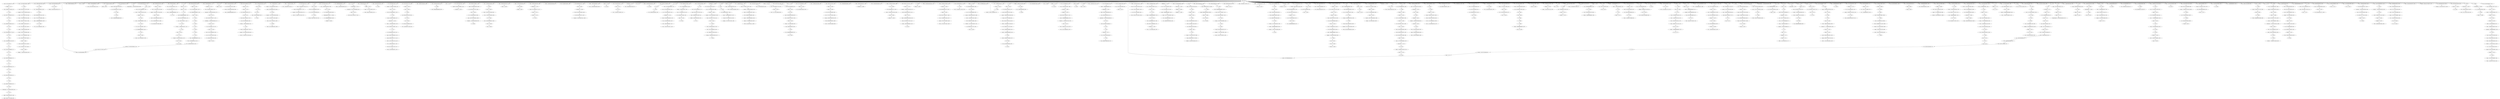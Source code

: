 strict digraph "" {
"('that', 7.0688373040854628, 1539)";
"('-looks', 0, 1064)";
"('filipinos', 1.0, 2548)";
"('me', 12.796786508521063, 2808)";
"('smith', 217.69301729465866, 1437)";
"('more', 3.4150374992788439, 245)";
"('morgan8news', 1.0, 2893)";
"('gon', -0.33333333333333348, 351)";
"('love', 1.8900442050672694, 2253)";
"('dream', 1.0, 3161)";
"('do', -7.3836165060659322, 885)";
"('i', 0, 463)";
"('original', -4.5344529780425944, 570)";
"('the', 74.367154068992818, 2815)";
"('and', 17.898670992693848, 713)";
"('hey', 1.0, 1908)";
"('actually', -0.031579168349364473, 2810)";
"('i', 0, 864)";
"('out', -8.648120837419885, 1098)";
"('meghan', 1.0, 2527)";
"('does', -13.818045838862197, 2000)";
"(';', 0, 183)";
"('ok', -3.3398500028846261, 409)";
"('to', 37.55703328611753, 2179)";
"('got', -0.41783222140384524, 804)";
"('sorry', -3.5137363479203287, 2050)";
"(',', 0, 2387)";
"('oh', -4.0, 1081)";
"('his', 4.0646146486749011, 91)";
"('with', -15.484712505528869, 2627)";
"('of', 24.142019004872427, 860)";
"('wall', -6.6666666666666679, 1440)";
"('know', -6.6096404744368122, 337)";
"(\"n't\", 0, 338)";
"('original', -3.2321561128397569, 2053)";
"('";
"('and', 7.4797642614359496, 2039)";
"('was', 15.180386874513054, 1627)";
"(\"'s\", 0, 35)";
"('its', 1.0, 779)";
"('i', 0, 2256)";
"('won', 0.75832210834024139, 2226)";
"('ennio', 1.0, 2852)";
"('of', 12.806730016241424, 1317)";
"('congratulations', -6.0000000000000018, 728)";
"('writing', -13.094737505048098, 1444)";
"('me', 5.5935730170421234, 1761)";
"('language', 1.0, 75)";
"(';', 0, 174)";
"('well', -9.0, 2507)";
"('joke', 0.0, 2394)";
"('be', -17.062190343752832, 2629)";
"('that', 28.499045322557802, 3052)";
"('i', 0, 3268)";
"('like', 9.7908125391886411, 1109)";
"('on', 1.9666245012920349, 2816)";
"('gt', -16.575424759098905, 172)";
"(\"'earned\", 0, 2670)";
"('y', 0, 1116)";
"('just', 7.1352279378756727, 1158)";
"('ahhhh', 1.0, 939)";
"('goes', -1.2265666685897507, 1507)";
"('for', 39.382490163531934, 999)";
"('rubbish', 1.0, 3225)";
"('if', 5.0, 791)";
"('&', 0, 170)";
"(',', 0, 2522)";
"('jimmy', -4.0, 2034)";
"('of', 20.903365008120712, 1624)";
"('in', 5.2342806356045042, 2850)";
"('heard', -2.2832083357371884, 332)";
"('piece', 1.0, 3227)";
"('on', -3.8897987290796436, 956)";
"('like', 12.395406269594321, 2171)";
"('in', -13.216021330461086, 98)";
"('expected', -1.3333333333333339, 3267)";
"('can', -14.0, 628)";
"('world', 1.4150374992788435, 2848)";
"('!', 0, 1010)";
"('we', -9.8441295323456259, 524)";
"('make', 0.33333333333333304, 2554)";
"('to', 49.222813314447009, 2807)";
"('just', -12.188975742885951, 3022)";
"('and', 33.527031089580703, 274)";
"('writings', -5.8356644428076905, 2817)";
"('into', 0.33333333333333304, 819)";
"('a', 0, 603)";
"('idgaf', 1.0, 792)";
"('we', -12.651484454403231, 627)";
"('does', -1.7548875021634691, 14)";
"('pretty', -4.6666666666666679, 335)";
"('narcissistic', 1.0, 1101)";
"('by', -11.899750004807711, 2651)";
"('speech', -12.651484454403228, 2652)";
"('to', 39.501329957505774, 2769)";
"('-', 0, 852)";
"('i', 0, 2123)";
"('napes', 5.0, 275)";
"('only', 1.3852901558847908, 269)";
"('an', 5.6487507316632417, 26)";
"('little', -3.8681708364583454, 90)";
"('wall', -6.6666666666666679, 32)";
"('ok', 0.3583958321314058, 367)";
"('the', 61.050731103489227, 1441)";
"('you', 3.6666666666666643, 1610)";
"('did', -8.648120837419885, 94)";
"('hopefully', 1.0, 2549)";
"('a', 0, 1105)";
"('am', -1.0, 272)";
"('oscar', 2.0, 1538)";
"('for', 19.486186062957575, 3058)";
"('writing', -13.094737505048098, 36)";
"('you', 18.666666666666664, 2332)";
"('man', -10.779914506364829, 1100)";
"('of', 7.9487490211138514, 1094)";
"('i', 0, 3124)";
"('swear', 1.0, 65)";
"('for', 14.059921308255475, 1146)";
"('got', -1.965784284662087, 454)";
"('dog', 1.0, 2307)";
"('said', -2.8115291693109068, 2797)";
"('was', 19.98774179657066, 493)";
"('manta', 1.0, 3257)";
"('a', 0, 2666)";
"(\"n't\", 0, 981)";
"('2', 0, 1783)";
"('we', -3.2936347142112155, 333)";
"('at', 4.0811367627254045, 200)";
"('slays', 1.0, 37)";
"('you', 27.0, 2510)";
"('hate', 0.33333333333333304, 505)";
"('have', 3.8470535411797222, 2121)";
"('ok', -0.16992500144231304, 51)";
"('with', -9.50977500432694, 3163)";
"('but', 9.6460954633274341, 2257)";
"('writing', 3.6350874983173007, 857)";
"('stop', 1.3333333333333333, 191)";
"('some', 1.0, 770)";
"('sarah', 1.0, 22)";
"('by', 9.6100249995192293, 1132)";
"('that', 7.0688373040854628, 2599)";
"('jimmy', -9.0, 2201)";
"('from', 1.3852901558847908, 3144)";
"('long', 1.0, 3056)";
"('please', 0.33333333333333304, 247)";
"('the', 78.805961724160682, 1840)";
"('only', -1.422064766172813, 1839)";
"('trainor', 1.0, 2526)";
"('love', 19.984292029295325, 867)";
"('hands', -1.666666666666667, 2335)";
"('the', 65.489538758657091, 1097)";
"('&', 0, 185)";
"('are', -16.394624350480036, 1053)";
"('to', 39.501329957505774, 1487)";
"('listen', 1.0, 2966)";
"('is', 37.725545454498132, 202)";
"('well', -7.0, 3187)";
"('shade', -1.666666666666667, 88)";
"('by', 8.4150374992788421, 3190)";
"('discuss', 1.0, 3053)";
"('i', 0, 1684)";
"('do', 3.4520479367417582, 2906)";
"('you', -3.0, 1785)";
"(\"n't\", 0, 2254)";
"('i', 0, 2843)";
"('not', 8.9235267705898611, 3261)";
"('song', 30.834795337750379, 748)";
"('you', 22.0, 634)";
"('writings', -8.1575925376950522, 1014)";
"('im', 0.66666666666666607, 1002)";
"('does', -0.89323333525641679, 1592)";
"('at', 2.9279928898463048, 1088)";
"('as', -12.801448727469779, 2062)";
"('done', 1.4150374992788435, 937)";
"('presented', 1.0, 68)";
"('man', -10.779914506364829, 3164)";
"('community', 2.3210751299039929, 2512)";
"('but', 11.443534604253689, 2278)";
"('abe', 1.0, 3170)";
"('story', 1.0, 1095)";
"('best', -0.71233897875147534, 2773)";
"('shades', 1.0, 2218)";
"('so', 17.664711011368997, 379)";
"('the', 92.122384689664273, 2849)";
"('my', 9.3333333333333321, 2604)";
"('kidding', 0.3583958321314058, 633)";
"(\"'but\", 0, 3172)";
"('you', -8.0, 1052)";
"('tomorrow', 1.0, 917)";
"('shoulve', 1.0, 3251)";
"('tell', 1.0, 1782)";
"('moment', -4.0000000000000009, 601)";
"('be', -7.5247770475020417, 69)";
"('watch', -0.33333333333333348, 45)";
"('but', 27.620486872589971, 969)";
"('song', 34.706365285788777, 2771)";
"('okay', -16.671328885615381, 2659)";
"('mad', -3.3333333333333339, 1680)";
"('bless', -4.0000000000000009, 1611)";
"('biggest', -4.0000000000000009, 3235)";
"('have', 3.8470535411797222, 2837)";
"('that', -5.4321173733567321, 2657)";
"('from', 1.3852901558847908, 1369)";
"('and', 7.4797642614359496, 1955)";
"('really', -1.965784284662087, 2344)";
"('gaga', 13.65014863499864, 2221)";
"('only', -3.2936347142112155, 1875)";
"('guess', 1.0, 3123)";
"(';', 0, 2909)";
"('foreign', 1.0, 76)";
"('the', 74.367154068992818, 2841)";
"('ever', -1.422064766172813, 1272)";
"('goes', -3.8681708364583454, 1143)";
"('of', 20.903365008120712, 1483)";
"('amp', -3.5137363479203287, 724)";
"('has', -12.651484454403231, 604)";
"('but', 2.4563388996224234, 1786)";
"('a', 0, 2395)";
"('surprised', 1.0, 371)";
"('if', 3.0, 575)";
"('-', 0, 1935)";
"('a', 0, 3162)";
"('mean', -0.33333333333333348, 1618)";
"('of', 1.4714410276104211, 2110)";
"(\"'\", 0, 2668)";
"('all', -6.2971580931864892, 146)";
"('na', 0, 350)";
"('let', -2.2832083357371884, 2914)";
"('so', 22.52269200649657, 1001)";
"('should', -3.6797000057692522, 2865)";
"('best', -18.424677957502951, 1449)";
"('do', -5.8356644428076905, 3138)";
"('for', 17.677431144723542, 2036)";
"('love', 9.4293141318289599, 406)";
"('the', 52.173115793153499, 2626)";
"('settle', 1.0, 2858)";
"('to', 27.835549929176288, 3014)";
"('did', -13.818045838862197, 2284)";
"('going', -0.16992500144231304, 1219)";
"('u', 0, 1150)";
"('the', 78.805961724160682, 158)";
"('what', 0.54686666282049856, 2396)";
"('rock', 1.0, 3237)";
"('gaga', -33.832837883337874, 188)";
"('literally', -3.5137363479203287, 1841)";
"('reason', 1.0, 2571)";
"('i', 0, 1957)";
"('so', 7.9487490211138514, 2714)";
"('(', 0, 952)";
"(\"n't\", 0, 821)";
"('my', -1.3333333333333357, 2981)";
"('important', 0.33333333333333304, 2174)";
"('i', 0, 1388)";
"('lol', -20.711279174118616, 2701)";
"(\"'d\", 0, 2759)";
"(\"'writings\", 0, 566)";
"('why', -9.6797000057692522, 2001)";
"('powerful', 1.0, 602)";
"('but', 20.430730308884957, 747)";
"('the', 89.902980862080341, 199)";
"('i', 0, 271)";
"(',', 0, 1958)";
"('be', 7.4625867037492064, 1228)";
"('gaga', 18.737611476248979, 1628)";
"('..', 0, 1685)";
"('love', 7.9214601464766226, 745)";
"('appreciate', 1.0, 2806)";
"('i', 0, 2829)";
"('me', -7.3722112676199636, 2258)";
"('hawaii', 1.0, 3143)";
"('all', -9.7565897118237856, 2057)";
"('i', 0, 2569)";
"('i', 0, 66)";
"('the', 49.953711965569568, 1787)";
"('what', 2.6601499971153739, 734)";
"(\"'s\", 0, 1220)";
"('the', 63.270134931073159, 1147)";
"('to', 47.278516643058765, 1218)";
"(';', 0, 177)";
"('i', 0, 1234)";
"('jimmy', 2.0, 561)";
"('better', -0.16992500144231304, 2665)";
"('movement', 1.0, 597)";
"('i', 0, 2860)";
"('proud', -2.2832083357371884, 927)";
"(';', 0, 1503)";
"('violence', 1.0, 1090)";
"('academy', 0.0, 1870)";
"('now', -8.648120837419885, 487)";
"('actually', -14.679700005769249, 2655)";
"('awe', -0.66666666666666696, 865)";
"('oscars', 0.0, 977)";
"('";
"('did', -1.7548875021634691, 1410)";
"('fuuuucckkk', 1.0, 445)";
"('people', -2.2832083357371884, 3055)";
"('by', -1.1448625026442407, 1919)";
"(',', 0, 408)";
"('broke', 1.0, 2077)";
"('congratulates', 1.0, 2511)";
"('good', -3.0, 2463)";
"('all', -8.6034458389446868, 1976)";
"('because', -3.0, 2220)";
"('i', 0, 824)";
"('the', 74.367154068992818, 1319)";
"('napes', -8.0, 2200)";
"('&', 0, 161)";
"('grax', 1.0, 1194)";
"('for', 32.147470490595808, 2450)";
"('of', 3.0907680259862786, 3233)";
"(',', 0, 1436)";
"('would', -1.965784284662087, 2838)";
"('seen', 1.0, 2835)";
"('on', 13.679470962035399, 855)";
"('high-5', 0, 3013)";
"('dedication', 1.0, 1370)";
"('at', -0.53143872879099163, 1063)";
"('...', 0, 1268)";
"('rather', 1.0, 2836)";
"('8news', 1.0, 2896)";
"('sorry', -5.8356644428076905, 309)";
"('perspective', 1.0, 2322)";
"('understood', 1.0, 2547)";
"('was', 0.75832210834024139, 462)";
"('please', 1.0, 192)";
"('over', 6.6780719051126365, 347)";
"('lol', -0.89323333525641679, 702)";
"('this', -5.5023311094743619, 1263)";
"(';', 0, 3017)";
"('yes', -0.66666666666666696, 2209)";
"('oscar', 20.333333333333332, 452)";
"('is', 28.179011363559468, 3230)";
"('gt', -6.6096404744368158, 163)";
"('when', -8.9083445583264247, 3091)";
"(\"'m\", 0, 863)";
"('wait', -3.3333333333333339, 2152)";
"('literally', -8.931568569324174, 2999)";
"('after', -4.2877123795494487, 27)";
"('oh', -4.6666666666666679, 357)";
"('and', 19.6351554479035, 2032)";
"('when', 4.1926450779423954, 2899)";
"('.', 0, 1863)";
"('bless', -0.33333333333333348, 1241)";
"('stop', -0.66666666666666696, 2557)";
"('but', 38.405121718147491, 2115)";
"('song', 42.44950518186559, 1137)";
"('...', 0, 1141)";
"('i', 0, 1619)";
"('para', 1.0, 1126)";
"(\"n't\", 0, 884)";
"('but', 22.228169449811212, 2748)";
"(\"'s\", 0, 1123)";
"('amp', 2.6780719051126378, 558)";
"('to', 41.445626628894018, 1229)";
"('how', 0.44950518186558952, 701)";
"('song', 36.642150259807984, 1936)";
"('best', -10.249752275002269, 2281)";
"('when', 4.1926450779423954, 1622)";
"('actually', -7.7864666705128336, 2845)";
"('boos', 1.0, 1977)";
"('cheered', 1.0, 3021)";
"('am', -6.0, 2715)";
"('the', 41.07609665523384, 2490)";
"('am', -7.0, 1535)";
"('plays', 1.0, 430)";
"('``', 0, 2868)";
"('admit', 1.0, 1387)";
"('at', -7.450301966065588, 31)";
"('time', -5.9814541707532207, 2056)";
"('commendable', 1.0, 2505)";
"('okay', -14.349400790728019, 2234)";
"('i', 0, 1759)";
"('!', 0, 1327)";
"('angry', 1.0, 457)";
"('for', 15.868676226489509, 1923)";
"('happy', 4.0, 1834)";
"(',', 0, 2658)";
"(',', 0, 325)";
"('love', -4.1413717363420801, 1956)";
"('knew', 1.0, 1233)";
"('jimmy', 4.0, 276)";
"('i', 0, 1043)";
"('insipid', 1.0, 3228)";
"('have', 0.039698619122118473, 2864)";
"('song', 28.899010363731175, 2963)";
"('so', 6.3294220227379938, 3059)";
"('god', -6.0, 1688)";
"('epic', 1.0, 25)";
"('dislike', -4.9248125036057822, 750)";
"(\"'s\", 0, 856)";
"('dislike', -4.3964916700320638, 883)";
"('is', 37.725545454498132, 2667)";
"('lmao', 1.0, 1593)";
"('!', 0, 1004)";
"('of', 11.187403017865567, 1092)";
"('wonderful', 1.0, 3192)";
"('to', 51.16710998583526, 1867)";
"('fine', 1.0, 2119)";
"('something', -1.3333333333333339, 2177)";
"('gaga', -6.6997027300027199, 1544)";
"('to', 45.334219971670514, 1111)";
"('song', 38.577935233827183, 1508)";
"('so', 19.284038009744854, 1654)";
"('not', 7.6544084632373259, 372)";
"('tnx', 1.0, 1664)";
"('it', 15.460730073238311, 327)";
"('adore', 1.0, 1212)";
"('accept', 1.0, 1372)";
"('wall', 1.3333333333333321, 2814)";
"('oscars', -3.0, 2180)";
"('the', 67.708942586241022, 1012)";
"('me', 14.237429206816849, 1152)";
"('napes', -5.0, 726)";
"('and', 5.7432798062262975, 1148)";
"('robbed', 1.0, 2996)";
"('first', -5.8356644428076905, 2528)";
"('victims', 1.0, 1093)";
"('won', 11.97548359314132, 2863)";
"('well', -2.0, 1874)";
"('to', 37.55703328611753, 87)";
"('be', -6.1622894337519263, 1681)";
"('gaga', 17.041790529165532, 455)";
"('and', 9.2162487166455982, 67)";
"('rt', -5.3333333333333339, 2800)";
"('want', 0.0, 648)";
"('do', -5.0616884111785705, 1764)";
"('around', -5.4531333371795014, 1975)";
"('gaga', 25.520895264582766, 2834)";
"('original', -17.557421630070991, 1448)";
"('sure', -3.3398500028846261, 334)";
"('community', -2.3578497401920142, 2839)";
"('man', -3.2936347142112155, 1274)";
"('is', 28.179011363559468, 2035)";
"('on', 6.3589419240707965, 565)";
"('rt', -8.6666666666666679, 1326)";
"(\"n't\", 0, 93)";
"('``', 0, 2818)";
"('oscars', -6.0, 3231)";
"(',', 0, 2306)";
"('adele', 0.0, 805)";
"('more', -0.89323333525641679, 2853)";
"('well', -1.0, 1716)";
"('.', 0, 2392)";
"('if', -11.0, 2968)";
"(';', 0, 168)";
"('to', 29.779846600564536, 459)";
"('stage', 1.0, 2945)";
"('because', -1.0, 2977)";
"('official', 1.0, 778)";
"('lgbt', -3.0, 2840)";
"('so', 16.045384012993139, 2452)";
"('sorry', -8.1575925376950522, 1045)";
"('a', 0, 1270)";
"('lady', 1.9770313479716037, 1629)";
"('gt', -26.541209043760993, 181)";
"('wan', 0, 1683)";
"('earlier', -0.69824583501603188, 329)";
"('crime', 1.0, 2066)";
"('got', -1.965784284662087, 1157)";
"('i', 0, 746)";
"('sparking', 1.0, 600)";
"('by', 6.0250624987980723, 277)";
"('award', 4.4634531751877287, 2393)";
"('speech', 10.192645077942396, 1133)";
"('but', 27.620486872589971, 2861)";
"('this', 0.034215715337911234, 331)";
"(\"'re\", 0, 3167)";
"(',', 0, 130)";
"('has', -1.422064766172813, 3217)";
"('an', 10.108182350300538, 1156)";
"('tears', -0.16992500144231304, 2902)";
"('but', 0.65889975869616535, 100)";
"('deserved', -11.715699480384028, 1540)";
"('anyone', -0.66666666666666696, 1409)";
"('original', -0.62756238243407658, 2772)";
"('and', 23.108124358322797, 156)";
"('found', 1.0, 2974)";
"('my', 2.6666666666666643, 204)";
"('out', 3.4150374992788439, 343)";
"('i', 0, 649)";
"('not', -17.727957683813369, 1789)";
"('to', 53.111406657223505, 342)";
"('forget', 1.0, 3239)";
"('song', 3.7338057014815575, 1304)";
"('lady', -14.952827899665312, 606)";
"('lose', 1.0, 3264)";
"('cringing', 1.0, 201)";
"('song', 28.899010363731175, 569)";
"(\"'s\", 0, 187)";
"('chris', 1.0, 3238)";
"('watch', -1.3333333333333339, 979)";
"('warren', 1.0, 1541)";
"('when', -2.3578497401920142, 1259)";
"('wait', 0.0, 494)";
"('congrats', -2.6165416690705214, 1488)";
"('.', 0, 2051)";
"('adele', -14.0, 671)";
"('that', 12.426389308703548, 1780)";
"(\"n't\", 0, 1763)";
"('particular', 1.0, 97)";
"('a', 0, 1322)";
"('of', -1.7672129691412941, 2058)";
"('a', 0, 2524)";
"('lady', -17.557421630070991, 1545)";
"('upset', -7.3836165060659322, 1924)";
"('amp', -9.705544600953294, 3018)";
"('wow', -1.2265666685897507, 2580)";
"('a', 0, 2654)";
"('for', 14.059921308255475, 2323)";
"('el', 1.0, 1130)";
"('jimmy', 3.0, 1118)";
"('have', 3.8470535411797222, 2811)";
"('...', 0, 1686)";
"('reaffirming', 1.0, 3132)";
"('for', 35.764980327063867, 2173)";
"('the', 45.514904310401704, 2064)";
"('i', 0, 366)";
"('what', -10.01955000865388, 2546)";
"(',', 0, 2844)";
"('biggest', -7.3333333333333339, 2067)";
"('we', -5.1652046622496197, 3137)";
"('sorry', -18.219280948873624, 1307)";
"('oops', 1.0, 953)";
"('was', 10.373031952455449, 1385)";
"('winner', -6.9248125036057822, 2037)";
"('that', -9.0038187097687938, 1305)";
"(';', 0, 557)";
"('are', 0.44950518186558952, 635)";
"('then', -3.8681708364583454, 2962)";
"('by', -5.9248125036057822, 1438)";
"('but', 20.430730308884957, 951)";
"('!', 0, 1005)";
"('out', 1.6917291654647393, 2973)";
"('gay', 0.0, 1275)";
"('writings', -1.965784284662087, 281)";
"(\"n't\", 0, 525)";
"('and', 0.53382644059734474, 670)";
"('person', 1.6917291654647393, 268)";
"('happy', 5.0, 1000)";
"('the', 76.58655789657675, 355)";
"('kyle', 1.0, 1328)";
"('gearing', 1.0, 461)";
"('the', 74.367154068992818, 2181)";
"('i', 0, 506)";
"(\"'s\", 0, 1933)";
"('who', -3.4781958359775729, 2078)";
"('song', 30.834795337750379, 3252)";
"('okay', -5.0616884111785705, 1171)";
"('so', 20.903365008120712, 544)";
"('did', -3.4781958359775729, 1520)";
"('done', -1.2265666685897507, 1715)";
"('me', -10.253496664211539, 1049)";
"('wars', 1.0, 2285)";
"('was', 2.3607737490261087, 2997)";
"('merda', 1.0, 2907)";
"('in', 6.387424508483603, 543)";
"('him', -0.50977500432694001, 3266)";
"('god', 0.66666666666666652, 869)";
"('song', 46.321075129903988, 2664)";
"('ca', 0, 822)";
"('it', -7.1570797070467549, 2229)";
"('deserved', -1.422064766172813, 1873)";
"('&', 0, 725)";
"('really', -4.2877123795494487, 3136)";
"('awesome', -1.3333333333333339, 1384)";
"('else', 1.0, 1408)";
"('you', -13.0, 2631)";
"('i', 0, 1213)";
"('enough', 1.0, 522)";
"('of', 24.142019004872427, 197)";
"('bae', 1.0, 254)";
"('it', 7.9214601464766226, 2669)";
"('morning', 1.0, 916)";
"('they', -1.2265666685897507, 766)";
"('kidding', -8.6230583386218136, 1050)";
"('gt', -19.897352853986266, 175)";
"('&', 0, 182)";
"('i', 0, 95)";
"('grammy', -1.0000000000000004, 2523)";
"('to', 37.55703328611753, 3134)";
"('be', 10.187561931249434, 1110)";
"('lane', 1.0, 903)";
"('a', 0, 2112)";
"('from', 0.44950518186558952, 3224)";
"('after', -15.123376822357141, 77)";
"(',', 0, 3169)";
"('morricone', 1.0, 2851)";
"('puke', 1.0, 349)";
"('least', -1.0000000000000004, 1139)";
"('did', 0.83007499855768785, 700)";
"('";
"('actually', -12.094737505048094, 960)";
"('amp', -5.8356644428076905, 2198)";
"('worst', -12.027472695840657, 2061)";
"('not', -11.382366147050696, 2113)";
"('i', 0, 1536)";
"('(', 0, 1929)";
"('the', 76.58655789657675, 429)";
"('appreciate', -3.0000000000000009, 92)";
"('need', -1.666666666666667, 3135)";
"('&', 0, 2911)";
"('who', -0.89323333525641679, 1221)";
"('even', 0.44950518186558952, 3145)";
"(\"n't\", 0, 1519)";
"('upset', -5.8356644428076905, 1534)";
"('nice', 1.0, 1134)";
"('film', 1.0, 74)";
"('snatch', 0.66666666666666652, 2943)";
"('still', -1.965784284662087, 823)";
"('smith', 193.70995698408208, 38)";
"('looking', -2.0, 2785)";
"('you', -6.3333333333333357, 3168)";
"('gt', 3.3561438102252739, 2910)";
"('wall', 8.0, 278)";
"(\"'m\", 0, 1046)";
"('just', -3.2701125056113582, 2324)";
"('job', 1.0, 2504)";
"('person', -0.89323333525641679, 1838)";
"('dude', 1.0, 2079)";
"('least', 0.0, 1087)";
"('rt', -6.6666666666666679, 2802)";
"('is', 28.179011363559468, 1262)";
"('garbage', 2.0, 2172)";
"('(', 0, 3020)";
"('napes', 4.0, 1117)";
"('song', 32.770580311769578, 1920)";
"('gaga', 5.1710438995814059, 2998)";
"('i', 0, 961)";
"('and', 14.425702082274547, 596)";
"('but', 13.240973745179943, 2225)";
"('apparently', 1.0, 3045)";
"('";
"('oscar', 22.0, 1269)";
"('essa', 1.0, 2908)";
"('best', -2.0748265925015872, 1922)";
"('aware', 1.0, 1731)";
"('oscars', -5.0, 28)";
"(',', 0, 1044)";
"('and', 28.31757772395175, 2944)";
"('then', -3.3398500028846261, 595)";
"('like', -14.952827899665312, 1300)";
"('original', -12.348234169259634, 72)";
"('how', -6.100989636268821, 3159)";
"('love', 18.476438043942984, 1151)";
"('mean', -4.6666666666666679, 1784)";
"('writing', -1.1448625026442407, 1124)";
"('damn', -2.0, 131)";
"('will', -1.422064766172813, 3054)";
"('the', 74.367154068992818, 1876)";
"('came', 1.0, 3016)";
"('joke', -3.666666666666667, 3234)";
"('on', 10.751259346849558, 2946)";
"('i', 0, 844)";
"('expected', -2.666666666666667, 2223)";
"('with', 9.6100249995192293, 541)";
"('bring', 1.0, 993)";
"(';', 0, 1504)";
"('should', -0.50977500432694001, 2948)";
"('did', -3.4781958359775729, 1189)";
"('song', 25.027440415692773, 3255)";
"('song', 17.284300519615968, 2059)";
"('would', -1.1918082530329661, 2217)";
"('good', -4.0, 143)";
"('if', -1.0, 2333)";
"('gaga', 11.954327687915193, 2866)";
"('.', 0, 1089)";
"('to', 47.278516643058765, 1153)";
"('gaga', 10.258506740831749, 3253)";
"('joy', 1.0, 2900)";
"('earned', -8.0947375050480961, 2230)";
"('aw', 0.3583958321314058, 1069)";
"(';', 0, 159)";
"('damn', -5.6666666666666679, 1687)";
"('song', 28.899010363731175, 1144)";
"('but', -10.125735086861354, 1306)";
"('who', -4.3398500028846243, 2798)";
"('&', 0, 559)";
"(\"'re\", 0, 765)";
"('how', -9.8441295323456259, 624)";
"('think', -1.2265666685897507, 2758)";
"('trying', -0.33333333333333348, 2556)";
"('!', 0, 1006)";
"('lady', 8.4885156739858019, 194)";
"('may', 1.0, 2812)";
"('at', -6.2971580931864892, 1679)";
"('ca', 0, 982)";
"('dislike', 1.4150374992788435, 2568)";
"('be', -0.71233897875147534, 458)";
"('q', 0, 2239)";
"('score', 1.0, 2280)";
"('a', 0, 599)";
"('wall', 5.3333333333333321, 563)";
"('speech', 8.9235267705898611, 3191)";
"('all', 6.387424508483603, 348)";
"('the', 89.902980862080341, 1931)";
"('is', 30.088318181747201, 1842)";
"('love', 18.476438043942984, 542)";
"('na', 0, 1682)";
"('wall', 10.666666666666666, 1930)";
"('gt', -3.2877123795494523, 160)";
"('should', -11.076191675801315, 2228)";
"('wins', -7.9725595843072234, 2055)";
"('for', 24.912450817659671, 2462)";
"(',', 0, 2749)";
"('great', -8.6230583386218136, 2653)";
"('!', 0, 1009)";
"('i', 0, 1374)";
"('bad', -12.027472695840657, 1329)";
"('get', 0.0, 820)";
"('the', 81.025365551744613, 564)";
"('wrong', -1.0000000000000004, 1760)";
"('wall', -4.0000000000000036, 954)";
"('in', 6.387424508483603, 905)";
"('at', -1.6845826016700922, 2784)";
"(',', 0, 253)";
"('the', 83.244769379328545, 453)";
"('win', 12.440099998076917, 2833)";
"('thought', 0.88671666570512464, 198)";
"('liked', 1.0, 2331)";
"('.', 0, 1136)";
"('on', 7.823047731663717, 1122)";
"('gracious', 1.0, 1623)";
"('writing', 2.4400999980769154, 1934)";
"('the', 85.464173206912477, 270)";
"('of', 14.426057014617282, 926)";
"('sexual', 1.0, 1091)";
"('won', 15.180386874513054, 1271)";
"(')', 0, 3011)";
"('will', -10.779914506364829, 70)";
"('thought', -1.2265666685897507, 127)";
"(\"n't\", 0, 492)";
"('i', 0, 2232)";
"('openly', -4.6666666666666679, 1276)";
"('!', 0, 20)";
"(',', 0, 2279)";
"('&', 0, 167)";
"('pretty', -4.6666666666666679, 144)";
"('gaga', 17.041790529165532, 2949)";
"('of', 4.7100950243621362, 521)";
"('like', 0.67473448276876269, 1260)";
"('can', 5.0, 631)";
"('por', 1.0, 1129)";
"(\"n't\", 0, 1732)";
"('win', 9.6601499971153757, 2215)";
"('i', 0, 546)";
"('&', 0, 3019)";
"('well', 4.0, 938)";
"('go', 1.0, 2912)";
"('song', 34.706365285788777, 283)";
"('..besides', 0, 1267)";
"('lady', -1.9298592476369159, 2222)";
"('&', 0, 2199)";
"('?', 0, 1048)";
"('&', 0, 173)";
"(\"n't\", 0, 2283)";
"('awarded', 1.0, 1869)";
"('on', 12.215365154442479, 1932)";
"('look', -12.094737505048094, 1959)";
"('the', 92.122384689664273, 854)";
"('gt', -23.219280948873632, 178)";
"('my', 3.9999999999999982, 1062)";
"('stans', 1.0, 353)";
"('written', 1.0, 1435)";
"('actually', -6.0631583366987289, 145)";
"(';', 0, 162)";
"('ray', 1.0, 3256)";
"('my', 8.0, 1836)";
"('to', 45.334219971670514, 2555)";
"('the', 85.464173206912477, 279)";
"('sorry', -5.0616884111785705, 2750)";
"('been', -0.69824583501603188, 2120)";
"('had', -8.1575925376950522, 523)";
"('tl', 0.33333333333333304, 1835)";
"('jimmy', -6.0, 727)";
"('brother', -2.0, 2980)";
"('song', 30.834795337750379, 2052)";
"('oscar', 18.666666666666664, 1872)";
"('the', 83.244769379328545, 1121)";
"('love', 10.937168117181297, 843)";
"('so', 20.903365008120712, 862)";
"('your', 2.0, 904)";
"('of', 14.426057014617282, 3226)";
"('sad', -3.0000000000000009, 1096)";
"('star', 1.0, 2286)";
"('know', -1.965784284662087, 1518)";
"('really', -1.965784284662087, 128)";
"('have', -11.382366147050696, 526)";
"('lgbt', 2.0, 2513)";
"('the', 78.805961724160682, 1140)";
"('he', 9.2871535392566376, 2976)";
"('original', -1.9298592476369159, 1921)";
"('i', 0, 886)";
"('minus', 1.0, 142)";
"('wall', 6.6666666666666661, 1120)";
"('stay', 1.0, 906)";
"('i', 0, 129)";
"('hated', -4.6666666666666679, 959)";
"(',', 0, 96)";
"('``', 0, 1445)";
"('that', 33.856597327175891, 2972)";
"('so', 20.903365008120712, 1648)";
"('and', 26.581093268742102, 328)";
"('...', 0, 3236)";
"('congrats', -0.031579168349364473, 2579)";
"('&', 0, 176)";
"('hates', 1.0, 266)";
"('it', 9.4293141318289599, 2913)";
"(',', 0, 73)";
"(\"'\", 0, 562)";
"('ugh', 1.0, 735)";
"('gaga', 5.1710438995814059, 1925)";
"('won', 10.373031952455449, 3250)";
"('intro', 1.0, 24)";
"('with', 6.0250624987980723, 2118)";
"('talk', 1.0, 626)";
"('discurso', 1.0, 2238)";
"('i', 0, 2224)";
"('about', -12.956391671955146, 1103)";
"('was', 21.590193437256527, 1868)";
"('why', 0.3583958321314058, 2570)";
"(\"'s\", 0, 2964)";
"('wall', -2.6666666666666679, 1011)";
"('just', 4.1622735254508072, 1261)";
"('!', 0, 1007)";
"('have', -8.8441295323456259, 2227)";
"('would', -1.965784284662087, 2122)";
"('proudly', 1.0, 1373)";
"('do', -12.027472695840657, 2261)";
"('happy', 2.0, 378)";
"('the', 85.464173206912477, 1871)";
"('gaga', 11.954327687915193, 2786)";
"('that', 17.783941313321634, 1320)";
"('if', -3.0, 456)";
"('movie', 1.0, 1104)";
"('.', 0, 3249)";
"('dedicated', 0.0, 1154)";
"(\"''\", 0, 2813)";
"(\"'ll\", 0, 2859)";
"('bond', -13.094737505048098, 2060)";
"('anyone', 1.0, 2116)";
"('me', 14.237429206816849, 632)";
"('has', -2.3578497401920142, 1273)";
"('respect', -3.3333333333333339, 1954)";
"('writing', -10.704762504567327, 958)";
"('tl-', 0, 1061)";
"('best', -3.4373142062517026, 1145)";
"('congratulations', -13.333333333333336, 2388)";
"('brought', 1.0, 2809)";
"('oscar', 20.333333333333332, 1155)";
"('";
"('congrats', -5.2015041697916775, 2169)";
"('the', 83.244769379328545, 1486)";
"('i', 0, 407)";
"('to', 45.334219971670514, 3263)";
"('a', 0, 1102)";
"('much', 1.0, 1647)";
"('no', -6.0, 1277)";
"('me', -4.4909258710283879, 1781)";
"('image', 1.0, 1625)";
"('co-opt', 0, 2178)";
"('congratulations', -1.3333333333333339, 1858)";
"('shout', 1.0, 344)";
"('on', -2.4256929214867249, 1013)";
"('if', -5.0, 64)";
"('blew', 1.0, 326)";
"('that', 15.998090645115603, 749)";
"('new', 1.0, 598)";
"('without', 1.0, 976)";
"('is', 31.997624999934935, 2979)";
"('i', 0, 751)";
"('gaga', 27.216716211666213, 193)";
"('original', -4.5344529780425944, 1128)";
"('.', 0, 3160)";
"('back', 1.0, 992)";
"('for', 10.442411471787409, 1015)";
"('you', 12.0, 444)";
"('the', 81.025365551744613, 978)";
"(\"'re\", 0, 147)";
"('roasting', 1.0, 2712)";
"('to', 31.724143271952784, 2182)";
"('smith', 204.36909489989389, 1016)";
"('i', 0, 1113)";
"('i', 0, 290)";
"('it', 6.4136061611242852, 1232)";
"('by', -1.1448625026442407, 1434)";
"('but', 20.430730308884957, 1532)";
"('night', 1.0, 2063)";
"('i', 0, 2737)";
"('another', 1.0, 2572)";
"('watching', 1.0, 1788)";
"('on', 10.751259346849558, 1837)";
"(',', 0, 2506)";
"('on', -6.8180103442654847, 1442)";
"('just', -9.2160213304610892, 3166)";
"('hope', -2.6666666666666679, 2828)";
"('cried', 1.0, 2903)";
"('for', 37.573735245297904, 1216)";
"('performance', -26.742858342467983, 186)";
"('for', 33.956225408829837, 377)";
"('people', -2.8115291693109068, 769)";
"('for', 35.764980327063867, 2857)";
"('but', 33.012804295368731, 1830)";
"('soul', 1.0, 203)";
"('original', 0.67473448276876269, 1937)";
"('remember', 1.0, 3092)";
"('i', 0, 340)";
"('goes', -2.2832083357371884, 2770)";
"('fat', 1.4150374992788435, 991)";
"('best', -0.71233897875147534, 285)";
"('baby', 0.66666666666666652, 2603)";
"('uh', 1.0, 358)";
"('but', 33.012804295368731, 1135)";
"('!', 0, 1008)";
"('just', 11.594659556512971, 2975)";
"('not', 6.3852901558847917, 1407)";
"('and', 12.689217627064899, 2995)";
"('50', 1.0, 2219)";
"('gt', -29.863137138648355, 184)";
"('galloway', 1.0, 2904)";
"('awe', -1.3333333333333339, 2345)";
"(';', 0, 165)";
"('love', 12.445022102533635, 1758)";
"('less', 1.3333333333333333, 2847)";
"('to', 33.668439943341028, 1142)";
"(\"'s\", 0, 1324)";
"('will', -5.1652046622496197, 3158)";
"('mad', -2.0, 2713)";
"('...', 0, 1505)";
"('remaining', 1.0, 1485)";
"(\"'s\", 0, 957)";
"('best', 0.65014863499864006, 1938)";
"('i', 0, 1047)";
"('weeknd', 1.0, 157)";
"('&', 0, 164)";
"('literally', 1.9040958734835169, 2117)";
"('the', 85.464173206912477, 2514)";
"('be', 4.7376114762489792, 3133)";
"('to', 39.501329957505774, 1383)";
"('...', 0, 777)";
"('.', 0, 356)";
"('.', 0, 1302)";
"('know', 1.1301198418543961, 1406)";
"('they', -5.9814541707532207, 148)";
"('so', 9.568076019489709, 1190)";
"('rima', 1.0, 1843)";
"('best', -3.4373142062517026, 2054)";
"('...', 0, 2862)";
"('to', 43.38992330028227, 1506)";
"('fan', 1.0, 2111)";
"(\"'s\", 0, 1443)";
"('.', 0, 1533)";
"('gaga', 6.8668648466648534, 2965)";
"('aw', -1.2265666685897507, 380)";
"('even', -3.2936347142112155, 980)";
"('you', 15.333333333333332, 2760)";
"('it', 1.8900442050672694, 2183)";
"(',', 0, 2700)";
"('rest', 1.0, 1318)";
"('love', 1.8900442050672694, 1042)";
"('think', -3.8681708364583454, 2842)";
"('hurt', 1.0, 2978)";
"(\"n't\", 0, 2260)";
"('do', -7.3836165060659322, 2255)";
"('on', -6.8180103442654847, 34)";
"('did', -15.541354172676304, 2939)";
"('lady', -38.394171473316426, 189)";
"('want', -0.66666666666666696, 1112)";
"('but', 33.012804295368731, 2214)";
"('gaga', -3.3080608358358248, 605)";
"('do', -8.1575925376950522, 339)";
"('winner', -5.2015041697916775, 568)";
"(';', 0, 723)";
"('love', -1.1256637656374053, 1819)";
"(';', 0, 2197)";
"('shame', 1.0, 1321)";
"(',', 0, 99)";
"('over', -7.7169498393992697, 3015)";
"('lady', -3.2321561128397569, 2867)";
"('by', -3.5348375031250132, 2503)";
"('no', 4.0, 246)";
"('wins', -3.2936347142112155, 2525)";
"('es', 1.0, 1127)";
"('giving', 1.0, 764)";
"('love', 16.96858405859065, 289)";
"('that', 19.569791981527661, 3229)";
"('like', 3.279328213174443, 767)";
"('but', 33.012804295368731, 50)";
"('upset', -13.575424759098897, 2628)";
"('gaga', 17.041790529165532, 354)";
"('";
"(';', 0, 180)";
"('napes', 3.0, 560)";
"('happy', 1.0, 2451)";
"('love', 18.476438043942984, 365)";
"('when', -3.2936347142112155, 3010)";
"('impressive', 1.0, 1138)";
"('shut', 1.0, 1471)";
"('love', -7.1570797070467549, 2736)";
"(',', 0, 336)";
"('for', 30.338715572361771, 2176)";
"('love', 18.476438043942984, 1646)";
"('";
"('about', -10.371429171233991, 625)";
"('on', 9.2871535392566376, 280)";
"('.', 0, 1537)";
"('&', 0, 179)";
"('than', 0.88671666570512464, 2663)";
"('going', -1.75488750216347, 1230)";
"('song', 40.51372020784639, 330)";
"('for', 15.868676226489509, 1974)";
"('okay', -13.575424759098897, 2233)";
"('love', 7.9214601464766226, 1555)";
"('wow', -1.2265666685897507, 583)";
"('this', -4.3950217445119062, 539)";
"('how', -4.2294196882304185, 3057)";
"('wall', 12.0, 853)";
"('the', 65.489538758657091, 955)";
"('beats', 1.0, 1099)";
"(',', 0, 3171)";
"('you', 8.6666666666666643, 983)";
"('come', 1.0, 2947)";
"('lmfaooo', 1.0, 2803)";
"('screw', 1.0, 2391)";
"('the', 67.708942586241022, 30)";
"('the', 85.464173206912477, 1626)";
"('saw', 1.0, 1751)";
"('effing', 1.0, 1051)";
"('song', 17.284300519615968, 71)";
"('the', 67.708942586241022, 3232)";
"('by', 2.4400999980769154, 23)";
"('hate', -4.6666666666666679, 2259)";
"('fact', -5.0000000000000009, 2625)";
"(',', 0, 2832)";
"('and', -2.9391424698219524, 1543)";
"('";
"('never', 1.0, 2216)";
"('that', 26.713194654351774, 1371)";
"('just', -1.7836352993989237, 1323)";
"('of', -13.102501957772297, 2065)";
"('the', 72.147750241408886, 2080)";
"('look', -2.6165416690705214, 768)";
"(',', 0, 1119)";
"('gt', -9.9315685693241775, 166)";
"('sam', 256, 0)";
"('was', -12.061291017146708, 2656)";
"('original', 1.9770313479716037, 1509)";
"('win', -11.189475010096185, 2282)";
"('but', 31.21536515444248, 451)";
"('gaga', 25.520895264582766, 3262)";
"('yes', 0.66666666666666652, 263)";
"('.', 0, 732)";
"('interpret', 1.0, 1217)";
"('one', -11.233083338141043, 3165)";
"('the', 61.050731103489227, 33)";
"('napes', -3.0, 2033)";
"('oscars', -6.0, 432)";
"('half', 1.0, 1484)";
"('i', 0, 1301)";
"('for', 39.382490163531934, 1645)";
"('2016', -4.3964916700320638, 29)";
"('leave', 1.0, 2184)";
"('i', 0, 1556)";
"('fubicdzogtfovrdocrhys', 1.0, 2801)";
"('lady', -8.441343573651114, 1926)";
"('the', 65.489538758657091, 2038)";
"('up', -0.41783222140384524, 1470)";
"('song', 9.5411606235391559, 1447)";
"('";
"('why', -2.2832083357371884, 15)";
"('of', 20.903365008120712, 2901)";
"('diane', 1.0, 1542)";
"('can', -18.0, 2630)";
"('poor', -2.8115291693109068, 1080)";
"('mom', 1.0, 3023)";
"('aye', 1.0, 2799)";
"(\"''\", 0, 1439)";
"('to', 41.445626628894018, 3265)";
"('rt', -13.333333333333336, 2894)";
"('up', -2.7397603162912079, 2334)";
"('real', 0.0, 2175)";
"('was', 11.97548359314132, 1231)";
"('and', 5.7432798062262975, 488)";
"('saaaaa', 1.0, 1864)";
"('even', 2.3210751299039929, 733)";
"('meannn', 1.0, 2231)";
"('was', 0.75832210834024139, 1733)";
"('see', -1.3333333333333339, 1382)";
"('gt', -13.253496664211543, 169)";
"('proud', 0.88671666570512464, 861)";
"('now', -0.031579168349364473, 2521)";
"('who', 2.5533833323717916, 267)";
"('am', 2.0, 545)";
"('or', -3.0000000000000009, 3254)";
"('me', 1.2716449221547599, 3012)";
"('omg', 1.0, 1003)";
"('get', -1.666666666666667, 1762)";
"('up', -6.6096404744368122, 460)";
"(';', 0, 171)";
"('it', 4.9057521757719442, 1386)";
"('you', 2.0, 2967)";
"('that', 5.2829866358794391, 2624)";
"('does', -5.2015041697916775, 1401)";
"('original', -0.62756238243407658, 284)";
"('homophobic', 1.0, 89)";
"('are', -0.48627979215361172, 352)";
"('thought', -5.9814541707532207, 1573)";
"('to', 33.668439943341028, 2168)";
"('do', 2.6780719051126378, 2237)";
"('i', 0, 2716)";
"('it', -4.1413717363420801, 1325)";
"('sucked', 1.0, 1303)";
"('i', 0, 868)";
"('silverman', 1.0, 21)";
"('that', 7.0688373040854628, 1539)" -> "('deserved', -11.715699480384028, 1540)";
"('filipinos', 1.0, 2548)" -> "('hopefully', 1.0, 2549)";
"('me', 12.796786508521063, 2808)" -> "('brought', 1.0, 2809)";
"('smith', 217.69301729465866, 1437)" -> "('sam', 256, 0)";
"('more', 3.4150374992788439, 245)" -> "('no', 4.0, 246)";
"('morgan8news', 1.0, 2893)" -> "('rt', -13.333333333333336, 2894)";
"('gon', -0.33333333333333348, 351)" -> "('are', -0.48627979215361172, 352)";
"('love', 1.8900442050672694, 2253)" -> "(\"n't\", 0, 2254)";
"('dream', 1.0, 3161)" -> "('a', 0, 3162)";
"('do', -7.3836165060659322, 885)" -> "('i', 0, 886)";
"('the', 74.367154068992818, 2815)" -> "('on', 1.9666245012920349, 2816)";
"('actually', -0.031579168349364473, 2810)" -> "('have', 3.8470535411797222, 2811)";
"('i', 0, 864)" -> "('awe', -0.66666666666666696, 865)";
"('out', -8.648120837419885, 1098)" -> "('beats', 1.0, 1099)";
"('meghan', 1.0, 2527)" -> "('first', -5.8356644428076905, 2528)";
"('does', -13.818045838862197, 2000)" -> "('why', -9.6797000057692522, 2001)";
"(';', 0, 183)" -> "('gt', -29.863137138648355, 184)";
"('to', 37.55703328611753, 2179)" -> "('oscars', -3.0, 2180)";
"('got', -0.41783222140384524, 804)" -> "('adele', 0.0, 805)";
"('sorry', -3.5137363479203287, 2050)" -> "('.', 0, 2051)";
"(',', 0, 2387)" -> "('congratulations', -13.333333333333336, 2388)";
"('his', 4.0646146486749011, 91)" -> "('appreciate', -3.0000000000000009, 92)";
"('with', -15.484712505528869, 2627)" -> "('upset', -13.575424759098897, 2628)";
"('of', 24.142019004872427, 860)" -> "('proud', 0.88671666570512464, 861)";
"('wall', -6.6666666666666679, 1440)" -> "('the', 61.050731103489227, 1441)";
"('know', -6.6096404744368122, 337)" -> "(\"n't\", 0, 338)";
"(\"n't\", 0, 338)" -> "('do', -8.1575925376950522, 339)";
"('original', -3.2321561128397569, 2053)" -> "('best', -3.4373142062517026, 2054)";
"(':', 0, 2321)" -> "('perspective', 1.0, 2322)";
"('was', 15.180386874513054, 1627)" -> "('gaga', 18.737611476248979, 1628)";
"(\"'s\", 0, 35)" -> "('writing', -13.094737505048098, 36)";
"('i', 0, 2256)" -> "('but', 9.6460954633274341, 2257)";
"('won', 0.75832210834024139, 2226)" -> "('have', -8.8441295323456259, 2227)";
"('ennio', 1.0, 2852)" -> "('more', -0.89323333525641679, 2853)";
"('of', 12.806730016241424, 1317)" -> "('rest', 1.0, 1318)";
"('writing', -13.094737505048098, 1444)" -> "('``', 0, 1445)";
"('me', 5.5935730170421234, 1761)" -> "('get', -1.666666666666667, 1762)";
"('language', 1.0, 75)" -> "('foreign', 1.0, 76)";
"(';', 0, 174)" -> "('gt', -19.897352853986266, 175)";
"('joke', 0.0, 2394)" -> "('a', 0, 2395)";
"('be', -17.062190343752832, 2629)" -> "('can', -18.0, 2630)";
"('that', 28.499045322557802, 3052)" -> "('discuss', 1.0, 3053)";
"('like', 9.7908125391886411, 1109)" -> "('be', 10.187561931249434, 1110)";
"('on', 1.9666245012920349, 2816)" -> "('writings', -5.8356644428076905, 2817)";
"('gt', -16.575424759098905, 172)" -> "('&', 0, 173)";
"('y', 0, 1116)" -> "('napes', 4.0, 1117)";
"('goes', -1.2265666685897507, 1507)" -> "('song', 38.577935233827183, 1508)";
"('for', 39.382490163531934, 999)" -> "('happy', 5.0, 1000)";
"('rubbish', 1.0, 3225)" -> "('of', 14.426057014617282, 3226)";
"('if', 5.0, 791)" -> "('idgaf', 1.0, 792)";
"('&', 0, 170)" -> "(';', 0, 171)";
"(',', 0, 2522)" -> "('grammy', -1.0000000000000004, 2523)";
"('jimmy', -4.0, 2034)" -> "('is', 28.179011363559468, 2035)";
"('of', 20.903365008120712, 1624)" -> "('image', 1.0, 1625)";
"('in', 5.2342806356045042, 2850)" -> "('morricone', 1.0, 2851)";
"('heard', -2.2832083357371884, 332)" -> "('we', -3.2936347142112155, 333)";
"('piece', 1.0, 3227)" -> "('insipid', 1.0, 3228)";
"('on', -3.8897987290796436, 956)" -> "(\"'s\", 0, 957)";
"('like', 12.395406269594321, 2171)" -> "('garbage', 2.0, 2172)";
"('in', -13.216021330461086, 98)" -> "(',', 0, 99)";
"('expected', -1.3333333333333339, 3267)" -> "('i', 0, 3268)";
"('world', 1.4150374992788435, 2848)" -> "('the', 92.122384689664273, 2849)";
"('!', 0, 1010)" -> "('wall', -2.6666666666666679, 1011)";
"('we', -9.8441295323456259, 524)" -> "(\"n't\", 0, 525)";
"('make', 0.33333333333333304, 2554)" -> "('to', 45.334219971670514, 2555)";
"('to', 49.222813314447009, 2807)" -> "('me', 12.796786508521063, 2808)";
"('just', -12.188975742885951, 3022)" -> "('mom', 1.0, 3023)";
"('and', 33.527031089580703, 274)" -> "('napes', 5.0, 275)";
"('writings', -5.8356644428076905, 2817)" -> "('``', 0, 2818)";
"('into', 0.33333333333333304, 819)" -> "('get', 0.0, 820)";
"('a', 0, 603)" -> "('has', -12.651484454403231, 604)";
"('we', -12.651484454403231, 627)" -> "('can', -14.0, 628)";
"('does', -1.7548875021634691, 14)" -> "('why', -2.2832083357371884, 15)";
"('pretty', -4.6666666666666679, 335)" -> "(',', 0, 336)";
"('narcissistic', 1.0, 1101)" -> "('a', 0, 1102)";
"('by', -11.899750004807711, 2651)" -> "('speech', -12.651484454403228, 2652)";
"('speech', -12.651484454403228, 2652)" -> "('great', -8.6230583386218136, 2653)";
"('to', 39.501329957505774, 2769)" -> "('goes', -2.2832083357371884, 2770)";
"('-', 0, 852)" -> "('wall', 12.0, 853)";
"('napes', 5.0, 275)" -> "('jimmy', 4.0, 276)";
"('only', 1.3852901558847908, 269)" -> "('the', 85.464173206912477, 270)";
"('an', 5.6487507316632417, 26)" -> "('after', -4.2877123795494487, 27)";
"('little', -3.8681708364583454, 90)" -> "('his', 4.0646146486749011, 91)";
"('wall', -6.6666666666666679, 32)" -> "('the', 61.050731103489227, 33)";
"('the', 61.050731103489227, 1441)" -> "('on', -6.8180103442654847, 1442)";
"('you', 3.6666666666666643, 1610)" -> "('bless', -4.0000000000000009, 1611)";
"('did', -8.648120837419885, 94)" -> "('i', 0, 95)";
"('oscar', 2.0, 1538)" -> "('that', 7.0688373040854628, 1539)";
"('for', 19.486186062957575, 3058)" -> "('so', 6.3294220227379938, 3059)";
"('writing', -13.094737505048098, 36)" -> "('slays', 1.0, 37)";
"('you', 18.666666666666664, 2332)" -> "('if', -1.0, 2333)";
"('man', -10.779914506364829, 1100)" -> "('narcissistic', 1.0, 1101)";
"('of', 7.9487490211138514, 1094)" -> "('story', 1.0, 1095)";
"('swear', 1.0, 65)" -> "('i', 0, 66)";
"('for', 14.059921308255475, 1146)" -> "('the', 63.270134931073159, 1147)";
"('got', -1.965784284662087, 454)" -> "('gaga', 17.041790529165532, 455)";
"('said', -2.8115291693109068, 2797)" -> "('who', -4.3398500028846243, 2798)";
"('was', 19.98774179657066, 493)" -> "('wait', 0.0, 494)";
"('a', 0, 2666)" -> "('is', 37.725545454498132, 2667)";
"(\"n't\", 0, 981)" -> "('ca', 0, 982)";
"('2', 0, 1783)" -> "('mean', -4.6666666666666679, 1784)";
"('we', -3.2936347142112155, 333)" -> "('sure', -3.3398500028846261, 334)";
"('at', 4.0811367627254045, 200)" -> "('cringing', 1.0, 201)";
"('slays', 1.0, 37)" -> "('smith', 193.70995698408208, 38)";
"('you', 27.0, 2510)" -> "('congratulates', 1.0, 2511)";
"('hate', 0.33333333333333304, 505)" -> "('i', 0, 506)";
"('have', 3.8470535411797222, 2121)" -> "('would', -1.965784284662087, 2122)";
"('with', -9.50977500432694, 3163)" -> "('man', -10.779914506364829, 3164)";
"('but', 9.6460954633274341, 2257)" -> "('me', -7.3722112676199636, 2258)";
"('stop', 1.3333333333333333, 191)" -> "('please', 1.0, 192)";
"('sarah', 1.0, 22)" -> "('by', 2.4400999980769154, 23)";
"('by', 9.6100249995192293, 1132)" -> "('speech', 10.192645077942396, 1133)";
"('from', 1.3852901558847908, 3144)" -> "('even', 0.44950518186558952, 3145)";
"('long', 1.0, 3056)" -> "('how', -4.2294196882304185, 3057)";
"('the', 78.805961724160682, 1840)" -> "('literally', -3.5137363479203287, 1841)";
"('only', -1.422064766172813, 1839)" -> "('the', 78.805961724160682, 1840)";
"('trainor', 1.0, 2526)" -> "('meghan', 1.0, 2527)";
"('love', 19.984292029295325, 867)" -> "('i', 0, 868)";
"('the', 65.489538758657091, 1097)" -> "('out', -8.648120837419885, 1098)";
"('&', 0, 185)" -> "('performance', -26.742858342467983, 186)";
"('to', 39.501329957505774, 1487)" -> "('congrats', -2.6165416690705214, 1488)";
"('listen', 1.0, 2966)" -> "('you', 2.0, 2967)";
"('is', 37.725545454498132, 202)" -> "('soul', 1.0, 203)";
"('shade', -1.666666666666667, 88)" -> "('homophobic', 1.0, 89)";
"('by', 8.4150374992788421, 3190)" -> "('speech', 8.9235267705898611, 3191)";
"('discuss', 1.0, 3053)" -> "('will', -1.422064766172813, 3054)";
"('i', 0, 1684)" -> "('..', 0, 1685)";
"('do', 3.4520479367417582, 2906)" -> "('merda', 1.0, 2907)";
"('you', -3.0, 1785)" -> "('but', 2.4563388996224234, 1786)";
"(\"n't\", 0, 2254)" -> "('do', -7.3836165060659322, 2255)";
"('i', 0, 2843)" -> "(',', 0, 2844)";
"('not', 8.9235267705898611, 3261)" -> "('gaga', 25.520895264582766, 3262)";
"('song', 30.834795337750379, 748)" -> "('that', 15.998090645115603, 749)";
"('you', 22.0, 634)" -> "('are', 0.44950518186558952, 635)";
"('writings', -8.1575925376950522, 1014)" -> "('for', 10.442411471787409, 1015)";
"('im', 0.66666666666666607, 1002)" -> "('omg', 1.0, 1003)";
"('does', -0.89323333525641679, 1592)" -> "('lmao', 1.0, 1593)";
"('at', 2.9279928898463048, 1088)" -> "('.', 0, 1089)";
"('as', -12.801448727469779, 2062)" -> "('night', 1.0, 2063)";
"('done', 1.4150374992788435, 937)" -> "('well', 4.0, 938)";
"('presented', 1.0, 68)" -> "('be', -7.5247770475020417, 69)";
"('man', -10.779914506364829, 3164)" -> "('one', -11.233083338141043, 3165)";
"('community', 2.3210751299039929, 2512)" -> "('lgbt', 2.0, 2513)";
"('but', 11.443534604253689, 2278)" -> "(',', 0, 2279)";
"('abe', 1.0, 3170)" -> "(',', 0, 3171)";
"('story', 1.0, 1095)" -> "('sad', -3.0000000000000009, 1096)";
"('shades', 1.0, 2218)" -> "('50', 1.0, 2219)";
"('so', 17.664711011368997, 379)" -> "('aw', -1.2265666685897507, 380)";
"('the', 92.122384689664273, 2849)" -> "('in', 5.2342806356045042, 2850)";
"('kidding', 0.3583958321314058, 633)" -> "('you', 22.0, 634)";
"('you', -8.0, 1052)" -> "('are', -16.394624350480036, 1053)";
"('shoulve', 1.0, 3251)" -> "('song', 30.834795337750379, 3252)";
"('tell', 1.0, 1782)" -> "('2', 0, 1783)";
"('moment', -4.0000000000000009, 601)" -> "('powerful', 1.0, 602)";
"('be', -7.5247770475020417, 69)" -> "('will', -10.779914506364829, 70)";
"('song', 34.706365285788777, 2771)" -> "('original', -0.62756238243407658, 2772)";
"('mad', -3.3333333333333339, 1680)" -> "('be', -6.1622894337519263, 1681)";
"('biggest', -4.0000000000000009, 3235)" -> "('...', 0, 3236)";
"('have', 3.8470535411797222, 2837)" -> "('would', -1.965784284662087, 2838)";
"('that', -5.4321173733567321, 2657)" -> "(',', 0, 2658)";
"('from', 1.3852901558847908, 1369)" -> "('dedication', 1.0, 1370)";
"('and', 7.4797642614359496, 1955)" -> "('love', -4.1413717363420801, 1956)";
"('really', -1.965784284662087, 2344)" -> "('awe', -1.3333333333333339, 2345)";
"('gaga', 13.65014863499864, 2221)" -> "('lady', -1.9298592476369159, 2222)";
"('only', -3.2936347142112155, 1875)" -> "('the', 74.367154068992818, 1876)";
"('guess', 1.0, 3123)" -> "('i', 0, 3124)";
"(';', 0, 2909)" -> "('gt', 3.3561438102252739, 2910)";
"('foreign', 1.0, 76)" -> "('after', -15.123376822357141, 77)";
"('the', 74.367154068992818, 2841)" -> "('think', -3.8681708364583454, 2842)";
"('ever', -1.422064766172813, 1272)" -> "('has', -2.3578497401920142, 1273)";
"('goes', -3.8681708364583454, 1143)" -> "('song', 28.899010363731175, 1144)";
"('of', 20.903365008120712, 1483)" -> "('half', 1.0, 1484)";
"('amp', -3.5137363479203287, 724)" -> "('&', 0, 725)";
"('has', -12.651484454403231, 604)" -> "('gaga', -3.3080608358358248, 605)";
"('but', 2.4563388996224234, 1786)" -> "('the', 49.953711965569568, 1787)";
"('a', 0, 2395)" -> "('what', 0.54686666282049856, 2396)";
"('surprised', 1.0, 371)" -> "('not', 7.6544084632373259, 372)";
"('-', 0, 1935)" -> "('song', 36.642150259807984, 1936)";
"('a', 0, 3162)" -> "('with', -9.50977500432694, 3163)";
"('mean', -0.33333333333333348, 1618)" -> "('i', 0, 1619)";
"('of', 1.4714410276104211, 2110)" -> "('fan', 1.0, 2111)";
"(\"'\", 0, 2668)" -> "('it', 7.9214601464766226, 2669)";
"('all', -6.2971580931864892, 146)" -> "(\"'re\", 0, 147)";
"('na', 0, 350)" -> "('gon', -0.33333333333333348, 351)";
"('so', 22.52269200649657, 1001)" -> "('im', 0.66666666666666607, 1002)";
"('should', -3.6797000057692522, 2865)" -> "('gaga', 11.954327687915193, 2866)";
"('for', 17.677431144723542, 2036)" -> "('winner', -6.9248125036057822, 2037)";
"('love', 9.4293141318289599, 406)" -> "('i', 0, 407)";
"('the', 52.173115793153499, 2626)" -> "('with', -15.484712505528869, 2627)";
"('settle', 1.0, 2858)" -> "(\"'ll\", 0, 2859)";
"('to', 27.835549929176288, 3014)" -> "('over', -7.7169498393992697, 3015)";
"('did', -13.818045838862197, 2284)" -> "('wars', 1.0, 2285)";
"('going', -0.16992500144231304, 1219)" -> "(\"'s\", 0, 1220)";
"('u', 0, 1150)" -> "('love', 18.476438043942984, 1151)";
"('the', 78.805961724160682, 158)" -> "(';', 0, 159)";
"('rock', 1.0, 3237)" -> "('chris', 1.0, 3238)";
"('gaga', -33.832837883337874, 188)" -> "('lady', -38.394171473316426, 189)";
"('literally', -3.5137363479203287, 1841)" -> "('is', 30.088318181747201, 1842)";
"('reason', 1.0, 2571)" -> "('another', 1.0, 2572)";
"('i', 0, 1957)" -> "(',', 0, 1958)";
"('so', 7.9487490211138514, 2714)" -> "('am', -6.0, 2715)";
"('(', 0, 952)" -> "('oops', 1.0, 953)";
"(\"n't\", 0, 821)" -> "('ca', 0, 822)";
"('important', 0.33333333333333304, 2174)" -> "('real', 0.0, 2175)";
"(\"'d\", 0, 2759)" -> "('you', 15.333333333333332, 2760)";
"(\"'writings\", 0, 566)" -> "(':', 0, 567)";
"('powerful', 1.0, 602)" -> "('a', 0, 603)";
"('but', 20.430730308884957, 747)" -> "('song', 30.834795337750379, 748)";
"('the', 89.902980862080341, 199)" -> "('at', 4.0811367627254045, 200)";
"('i', 0, 271)" -> "('am', -1.0, 272)";
"(',', 0, 1958)" -> "('look', -12.094737505048094, 1959)";
"('be', 7.4625867037492064, 1228)" -> "('to', 41.445626628894018, 1229)";
"('gaga', 18.737611476248979, 1628)" -> "('lady', 1.9770313479716037, 1629)";
"('..', 0, 1685)" -> "('...', 0, 1686)";
"('love', 7.9214601464766226, 745)" -> "('i', 0, 746)";
"('appreciate', 1.0, 2806)" -> "('to', 49.222813314447009, 2807)";
"('me', -7.3722112676199636, 2258)" -> "('hate', -4.6666666666666679, 2259)";
"('hawaii', 1.0, 3143)" -> "('from', 1.3852901558847908, 3144)";
"('all', -9.7565897118237856, 2057)" -> "('of', -1.7672129691412941, 2058)";
"('i', 0, 2569)" -> "('why', 0.3583958321314058, 2570)";
"('i', 0, 66)" -> "('and', 9.2162487166455982, 67)";
"('the', 49.953711965569568, 1787)" -> "('watching', 1.0, 1788)";
"('what', 2.6601499971153739, 734)" -> "('ugh', 1.0, 735)";
"(\"'s\", 0, 1220)" -> "('who', -0.89323333525641679, 1221)";
"('the', 63.270134931073159, 1147)" -> "('and', 5.7432798062262975, 1148)";
"('to', 47.278516643058765, 1218)" -> "('going', -0.16992500144231304, 1219)";
"(';', 0, 177)" -> "('gt', -23.219280948873632, 178)";
"('jimmy', 2.0, 561)" -> "(\"'\", 0, 562)";
"('better', -0.16992500144231304, 2665)" -> "('a', 0, 2666)";
"('movement', 1.0, 597)" -> "('new', 1.0, 598)";
"('i', 0, 2860)" -> "('but', 27.620486872589971, 2861)";
"(';', 0, 1503)" -> "(';', 0, 1504)";
"('violence', 1.0, 1090)" -> "('sexual', 1.0, 1091)";
"('academy', 0.0, 1870)" -> "('the', 85.464173206912477, 1871)";
"('now', -8.648120837419885, 487)" -> "('and', 5.7432798062262975, 488)";
"('actually', -14.679700005769249, 2655)" -> "('was', -12.061291017146708, 2656)";
"('oscars', 0.0, 977)" -> "('the', 81.025365551744613, 978)";
"(':', 0, 2895)" -> "('8news', 1.0, 2896)";
"('people', -2.2832083357371884, 3055)" -> "('long', 1.0, 3056)";
"('by', -1.1448625026442407, 1919)" -> "('song', 32.770580311769578, 1920)";
"(',', 0, 408)" -> "('ok', -3.3398500028846261, 409)";
"('broke', 1.0, 2077)" -> "('who', -3.4781958359775729, 2078)";
"('congratulates', 1.0, 2511)" -> "('community', 2.3210751299039929, 2512)";
"('all', -8.6034458389446868, 1976)" -> "('boos', 1.0, 1977)";
"('because', -3.0, 2220)" -> "('gaga', 13.65014863499864, 2221)";
"('the', 74.367154068992818, 1319)" -> "('that', 17.783941313321634, 1320)";
"('napes', -8.0, 2200)" -> "('jimmy', -9.0, 2201)";
"('&', 0, 161)" -> "(';', 0, 162)";
"('for', 32.147470490595808, 2450)" -> "('happy', 1.0, 2451)";
"('of', 3.0907680259862786, 3233)" -> "('joke', -3.666666666666667, 3234)";
"(',', 0, 1436)" -> "('smith', 217.69301729465866, 1437)";
"('would', -1.965784284662087, 2838)" -> "('community', -2.3578497401920142, 2839)";
"('seen', 1.0, 2835)" -> "('rather', 1.0, 2836)";
"('on', 13.679470962035399, 855)" -> "(\"'s\", 0, 856)";
"('high-5', 0, 3013)" -> "('to', 27.835549929176288, 3014)";
"('dedication', 1.0, 1370)" -> "('that', 26.713194654351774, 1371)";
"('at', -0.53143872879099163, 1063)" -> "('-looks', 0, 1064)";
"('...', 0, 1268)" -> "('oscar', 22.0, 1269)";
"('rather', 1.0, 2836)" -> "('have', 3.8470535411797222, 2837)";
"('perspective', 1.0, 2322)" -> "('for', 14.059921308255475, 2323)";
"('understood', 1.0, 2547)" -> "('filipinos', 1.0, 2548)";
"('was', 0.75832210834024139, 462)" -> "('i', 0, 463)";
"('please', 1.0, 192)" -> "('gaga', 27.216716211666213, 193)";
"('over', 6.6780719051126365, 347)" -> "('all', 6.387424508483603, 348)";
"(';', 0, 3017)" -> "('amp', -9.705544600953294, 3018)";
"('oscar', 20.333333333333332, 452)" -> "('the', 83.244769379328545, 453)";
"('is', 28.179011363559468, 3230)" -> "('oscars', -6.0, 3231)";
"('gt', -6.6096404744368158, 163)" -> "('&', 0, 164)";
"('when', -8.9083445583264247, 3091)" -> "('remember', 1.0, 3092)";
"(\"'m\", 0, 863)" -> "('i', 0, 864)";
"('after', -4.2877123795494487, 27)" -> "('oscars', -5.0, 28)";
"('oh', -4.6666666666666679, 357)" -> "('uh', 1.0, 358)";
"('and', 19.6351554479035, 2032)" -> "('napes', -3.0, 2033)";
"('when', 4.1926450779423954, 2899)" -> "('joy', 1.0, 2900)";
"('.', 0, 1863)" -> "('saaaaa', 1.0, 1864)";
"('but', 38.405121718147491, 2115)" -> "('anyone', 1.0, 2116)";
"('song', 42.44950518186559, 1137)" -> "('impressive', 1.0, 1138)";
"('...', 0, 1141)" -> "('to', 33.668439943341028, 1142)";
"('para', 1.0, 1126)" -> "('es', 1.0, 1127)";
"(\"n't\", 0, 884)" -> "('do', -7.3836165060659322, 885)";
"('but', 22.228169449811212, 2748)" -> "(',', 0, 2749)";
"(\"'s\", 0, 1123)" -> "('writing', -1.1448625026442407, 1124)";
"('amp', 2.6780719051126378, 558)" -> "('&', 0, 559)";
"('to', 41.445626628894018, 1229)" -> "('going', -1.75488750216347, 1230)";
"('how', 0.44950518186558952, 701)" -> "('lol', -0.89323333525641679, 702)";
"('song', 36.642150259807984, 1936)" -> "('original', 0.67473448276876269, 1937)";
"('best', -10.249752275002269, 2281)" -> "('win', -11.189475010096185, 2282)";
"('when', 4.1926450779423954, 1622)" -> "('gracious', 1.0, 1623)";
"('cheered', 1.0, 3021)" -> "('just', -12.188975742885951, 3022)";
"('am', -6.0, 2715)" -> "('i', 0, 2716)";
"('am', -7.0, 1535)" -> "('i', 0, 1536)";
"('plays', 1.0, 430)" -> "(':', 0, 431)";
"('admit', 1.0, 1387)" -> "('i', 0, 1388)";
"('at', -7.450301966065588, 31)" -> "('wall', -6.6666666666666679, 32)";
"('time', -5.9814541707532207, 2056)" -> "('all', -9.7565897118237856, 2057)";
"('commendable', 1.0, 2505)" -> "(',', 0, 2506)";
"('i', 0, 1759)" -> "('wrong', -1.0000000000000004, 1760)";
"('!', 0, 1327)" -> "('kyle', 1.0, 1328)";
"('angry', 1.0, 457)" -> "('be', -0.71233897875147534, 458)";
"('for', 15.868676226489509, 1923)" -> "('upset', -7.3836165060659322, 1924)";
"('happy', 4.0, 1834)" -> "('tl', 0.33333333333333304, 1835)";
"(',', 0, 2658)" -> "('okay', -16.671328885615381, 2659)";
"(',', 0, 325)" -> "('blew', 1.0, 326)";
"('love', -4.1413717363420801, 1956)" -> "('i', 0, 1957)";
"('knew', 1.0, 1233)" -> "('i', 0, 1234)";
"('jimmy', 4.0, 276)" -> "('by', 6.0250624987980723, 277)";
"('i', 0, 1043)" -> "(',', 0, 1044)";
"('insipid', 1.0, 3228)" -> "('that', 19.569791981527661, 3229)";
"('have', 0.039698619122118473, 2864)" -> "('should', -3.6797000057692522, 2865)";
"('song', 28.899010363731175, 2963)" -> "(\"'s\", 0, 2964)";
"('epic', 1.0, 25)" -> "('an', 5.6487507316632417, 26)";
"('dislike', -4.9248125036057822, 750)" -> "('i', 0, 751)";
"(\"'s\", 0, 856)" -> "('writing', 3.6350874983173007, 857)";
"('dislike', -4.3964916700320638, 883)" -> "(\"n't\", 0, 884)";
"('is', 37.725545454498132, 2667)" -> "(\"'\", 0, 2668)";
"('!', 0, 1004)" -> "('!', 0, 1005)";
"('of', 11.187403017865567, 1092)" -> "('victims', 1.0, 1093)";
"('to', 51.16710998583526, 1867)" -> "('was', 21.590193437256527, 1868)";
"('fine', 1.0, 2119)" -> "('been', -0.69824583501603188, 2120)";
"('something', -1.3333333333333339, 2177)" -> "('co-opt', 0, 2178)";
"('gaga', -6.6997027300027199, 1544)" -> "('lady', -17.557421630070991, 1545)";
"('to', 45.334219971670514, 1111)" -> "('want', -0.66666666666666696, 1112)";
"('song', 38.577935233827183, 1508)" -> "('original', 1.9770313479716037, 1509)";
"('it', 15.460730073238311, 327)" -> "('and', 26.581093268742102, 328)";
"('adore', 1.0, 1212)" -> "('i', 0, 1213)";
"('accept', 1.0, 1372)" -> "('proudly', 1.0, 1373)";
"('wall', 1.3333333333333321, 2814)" -> "('the', 74.367154068992818, 2815)";
"('oscars', -3.0, 2180)" -> "('the', 74.367154068992818, 2181)";
"('the', 67.708942586241022, 1012)" -> "('on', -2.4256929214867249, 1013)";
"('me', 14.237429206816849, 1152)" -> "('to', 47.278516643058765, 1153)";
"('napes', -5.0, 726)" -> "('jimmy', -6.0, 727)";
"('robbed', 1.0, 2996)" -> "('was', 2.3607737490261087, 2997)";
"('victims', 1.0, 1093)" -> "('of', 7.9487490211138514, 1094)";
"('won', 11.97548359314132, 2863)" -> "('have', 0.039698619122118473, 2864)";
"('well', -2.0, 1874)" -> "('only', -3.2936347142112155, 1875)";
"('to', 37.55703328611753, 87)" -> "('shade', -1.666666666666667, 88)";
"('be', -6.1622894337519263, 1681)" -> "('na', 0, 1682)";
"('gaga', 17.041790529165532, 455)" -> "('if', -3.0, 456)";
"('and', 9.2162487166455982, 67)" -> "('presented', 1.0, 68)";
"('rt', -5.3333333333333339, 2800)" -> "('fubicdzogtfovrdocrhys', 1.0, 2801)";
"('want', 0.0, 648)" -> "('i', 0, 649)";
"('around', -5.4531333371795014, 1975)" -> "('all', -8.6034458389446868, 1976)";
"('gaga', 25.520895264582766, 2834)" -> "('seen', 1.0, 2835)";
"('original', -17.557421630070991, 1448)" -> "('best', -18.424677957502951, 1449)";
"('sure', -3.3398500028846261, 334)" -> "('pretty', -4.6666666666666679, 335)";
"('community', -2.3578497401920142, 2839)" -> "('lgbt', -3.0, 2840)";
"('man', -3.2936347142112155, 1274)" -> "('gay', 0.0, 1275)";
"('is', 28.179011363559468, 2035)" -> "('for', 17.677431144723542, 2036)";
"('on', 6.3589419240707965, 565)" -> "(\"'writings\", 0, 566)";
"('rt', -8.6666666666666679, 1326)" -> "('!', 0, 1327)";
"(\"n't\", 0, 93)" -> "('did', -8.648120837419885, 94)";
"('oscars', -6.0, 3231)" -> "('the', 67.708942586241022, 3232)";
"(',', 0, 2306)" -> "('dog', 1.0, 2307)";
"('.', 0, 2392)" -> "('award', 4.4634531751877287, 2393)";
"(';', 0, 168)" -> "('gt', -13.253496664211543, 169)";
"('to', 29.779846600564536, 459)" -> "('up', -6.6096404744368122, 460)";
"('stage', 1.0, 2945)" -> "('on', 10.751259346849558, 2946)";
"('because', -1.0, 2977)" -> "('hurt', 1.0, 2978)";
"('official', 1.0, 778)" -> "('its', 1.0, 779)";
"('lgbt', -3.0, 2840)" -> "('the', 74.367154068992818, 2841)";
"('sorry', -8.1575925376950522, 1045)" -> "(\"'m\", 0, 1046)";
"('a', 0, 1270)" -> "('won', 15.180386874513054, 1271)";
"('gt', -26.541209043760993, 181)" -> "('&', 0, 182)";
"('wan', 0, 1683)" -> "('i', 0, 1684)";
"('earlier', -0.69824583501603188, 329)" -> "('song', 40.51372020784639, 330)";
"('crime', 1.0, 2066)" -> "('biggest', -7.3333333333333339, 2067)";
"('got', -1.965784284662087, 1157)" -> "('just', 7.1352279378756727, 1158)";
"('i', 0, 746)" -> "('but', 20.430730308884957, 747)";
"('sparking', 1.0, 600)" -> "('moment', -4.0000000000000009, 601)";
"('by', 6.0250624987980723, 277)" -> "('wall', 8.0, 278)";
"('award', 4.4634531751877287, 2393)" -> "('joke', 0.0, 2394)";
"('speech', 10.192645077942396, 1133)" -> "('nice', 1.0, 1134)";
"('but', 27.620486872589971, 2861)" -> "('...', 0, 2862)";
"('this', 0.034215715337911234, 331)" -> "('heard', -2.2832083357371884, 332)";
"(\"'re\", 0, 3167)" -> "('you', -6.3333333333333357, 3168)";
"(',', 0, 130)" -> "('damn', -2.0, 131)";
"('an', 10.108182350300538, 1156)" -> "('got', -1.965784284662087, 1157)";
"('tears', -0.16992500144231304, 2902)" -> "('cried', 1.0, 2903)";
"('deserved', -11.715699480384028, 1540)" -> "('warren', 1.0, 1541)";
"('anyone', -0.66666666666666696, 1409)" -> "('did', -1.7548875021634691, 1410)";
"('original', -0.62756238243407658, 2772)" -> "('best', -0.71233897875147534, 2773)";
"('and', 23.108124358322797, 156)" -> "('weeknd', 1.0, 157)";
"('found', 1.0, 2974)" -> "('just', 11.594659556512971, 2975)";
"('out', 3.4150374992788439, 343)" -> "('shout', 1.0, 344)";
"('to', 53.111406657223505, 342)" -> "('out', 3.4150374992788439, 343)";
"('song', 3.7338057014815575, 1304)" -> "('that', -9.0038187097687938, 1305)";
"('lose', 1.0, 3264)" -> "('to', 41.445626628894018, 3265)";
"('cringing', 1.0, 201)" -> "('is', 37.725545454498132, 202)";
"('song', 28.899010363731175, 569)" -> "('original', -4.5344529780425944, 570)";
"(\"'s\", 0, 187)" -> "('gaga', -33.832837883337874, 188)";
"('chris', 1.0, 3238)" -> "('forget', 1.0, 3239)";
"('watch', -1.3333333333333339, 979)" -> "('even', -3.2936347142112155, 980)";
"('warren', 1.0, 1541)" -> "('diane', 1.0, 1542)";
"('when', -2.3578497401920142, 1259)" -> "('like', 0.67473448276876269, 1260)";
"('.', 0, 2051)" -> "('song', 30.834795337750379, 2052)";
"('that', 12.426389308703548, 1780)" -> "('me', -4.4909258710283879, 1781)";
"(\"n't\", 0, 1763)" -> "('do', -5.0616884111785705, 1764)";
"('particular', 1.0, 97)" -> "('in', -13.216021330461086, 98)";
"('a', 0, 1322)" -> "('just', -1.7836352993989237, 1323)";
"('of', -1.7672129691412941, 2058)" -> "('song', 17.284300519615968, 2059)";
"('a', 0, 2524)" -> "('wins', -3.2936347142112155, 2525)";
"('upset', -7.3836165060659322, 1924)" -> "('gaga', 5.1710438995814059, 1925)";
"('amp', -9.705544600953294, 3018)" -> "('&', 0, 3019)";
"('a', 0, 2654)" -> "('actually', -14.679700005769249, 2655)";
"('for', 14.059921308255475, 2323)" -> "('just', -3.2701125056113582, 2324)";
"('jimmy', 3.0, 1118)" -> "(',', 0, 1119)";
"('have', 3.8470535411797222, 2811)" -> "('may', 1.0, 2812)";
"('...', 0, 1686)" -> "('damn', -5.6666666666666679, 1687)";
"('reaffirming', 1.0, 3132)" -> "('be', 4.7376114762489792, 3133)";
"('for', 35.764980327063867, 2173)" -> "('important', 0.33333333333333304, 2174)";
"('the', 45.514904310401704, 2064)" -> "('of', -13.102501957772297, 2065)";
"('i', 0, 366)" -> "('ok', 0.3583958321314058, 367)";
"('what', -10.01955000865388, 2546)" -> "('understood', 1.0, 2547)";
"(',', 0, 2844)" -> "('actually', -7.7864666705128336, 2845)";
"('we', -5.1652046622496197, 3137)" -> "('do', -5.8356644428076905, 3138)";
"('oops', 1.0, 953)" -> "('wall', -4.0000000000000036, 954)";
"('was', 10.373031952455449, 1385)" -> "('it', 4.9057521757719442, 1386)";
"('winner', -6.9248125036057822, 2037)" -> "('the', 65.489538758657091, 2038)";
"('that', -9.0038187097687938, 1305)" -> "('but', -10.125735086861354, 1306)";
"(';', 0, 557)" -> "('amp', 2.6780719051126378, 558)";
"('then', -3.8681708364583454, 2962)" -> "('song', 28.899010363731175, 2963)";
"('by', -5.9248125036057822, 1438)" -> "(\"''\", 0, 1439)";
"('but', 20.430730308884957, 951)" -> "('(', 0, 952)";
"('!', 0, 1005)" -> "('!', 0, 1006)";
"('out', 1.6917291654647393, 2973)" -> "('found', 1.0, 2974)";
"('gay', 0.0, 1275)" -> "('openly', -4.6666666666666679, 1276)";
"('writings', -1.965784284662087, 281)" -> "(':', 0, 282)";
"(\"n't\", 0, 525)" -> "('have', -11.382366147050696, 526)";
"('and', 0.53382644059734474, 670)" -> "('adele', -14.0, 671)";
"('person', 1.6917291654647393, 268)" -> "('only', 1.3852901558847908, 269)";
"('happy', 5.0, 1000)" -> "('so', 22.52269200649657, 1001)";
"('the', 76.58655789657675, 355)" -> "('.', 0, 356)";
"('kyle', 1.0, 1328)" -> "('bad', -12.027472695840657, 1329)";
"('gearing', 1.0, 461)" -> "('was', 0.75832210834024139, 462)";
"('the', 74.367154068992818, 2181)" -> "('to', 31.724143271952784, 2182)";
"(\"'s\", 0, 1933)" -> "('writing', 2.4400999980769154, 1934)";
"('who', -3.4781958359775729, 2078)" -> "('dude', 1.0, 2079)";
"('song', 30.834795337750379, 3252)" -> "('gaga', 10.258506740831749, 3253)";
"('so', 20.903365008120712, 544)" -> "('am', 2.0, 545)";
"('done', -1.2265666685897507, 1715)" -> "('well', -1.0, 1716)";
"('me', -10.253496664211539, 1049)" -> "('kidding', -8.6230583386218136, 1050)";
"('wars', 1.0, 2285)" -> "('star', 1.0, 2286)";
"('was', 2.3607737490261087, 2997)" -> "('gaga', 5.1710438995814059, 2998)";
"('merda', 1.0, 2907)" -> "('essa', 1.0, 2908)";
"('in', 6.387424508483603, 543)" -> "('so', 20.903365008120712, 544)";
"('him', -0.50977500432694001, 3266)" -> "('expected', -1.3333333333333339, 3267)";
"('song', 46.321075129903988, 2664)" -> "('better', -0.16992500144231304, 2665)";
"('ca', 0, 822)" -> "('still', -1.965784284662087, 823)";
"('it', -7.1570797070467549, 2229)" -> "('earned', -8.0947375050480961, 2230)";
"('deserved', -1.422064766172813, 1873)" -> "('well', -2.0, 1874)";
"('&', 0, 725)" -> "('napes', -5.0, 726)";
"('really', -4.2877123795494487, 3136)" -> "('we', -5.1652046622496197, 3137)";
"('awesome', -1.3333333333333339, 1384)" -> "('was', 10.373031952455449, 1385)";
"('else', 1.0, 1408)" -> "('anyone', -0.66666666666666696, 1409)";
"('enough', 1.0, 522)" -> "('had', -8.1575925376950522, 523)";
"('of', 24.142019004872427, 197)" -> "('thought', 0.88671666570512464, 198)";
"('it', 7.9214601464766226, 2669)" -> "(\"'earned\", 0, 2670)";
"('morning', 1.0, 916)" -> "('tomorrow', 1.0, 917)";
"('they', -1.2265666685897507, 766)" -> "('like', 3.279328213174443, 767)";
"('kidding', -8.6230583386218136, 1050)" -> "('effing', 1.0, 1051)";
"('gt', -19.897352853986266, 175)" -> "('&', 0, 176)";
"('&', 0, 182)" -> "(';', 0, 183)";
"('i', 0, 95)" -> "(',', 0, 96)";
"('grammy', -1.0000000000000004, 2523)" -> "('a', 0, 2524)";
"('to', 37.55703328611753, 3134)" -> "('need', -1.666666666666667, 3135)";
"('be', 10.187561931249434, 1110)" -> "('to', 45.334219971670514, 1111)";
"('lane', 1.0, 903)" -> "('your', 2.0, 904)";
"('a', 0, 2112)" -> "('not', -11.382366147050696, 2113)";
"('from', 0.44950518186558952, 3224)" -> "('rubbish', 1.0, 3225)";
"(',', 0, 3169)" -> "('abe', 1.0, 3170)";
"('morricone', 1.0, 2851)" -> "('ennio', 1.0, 2852)";
"('puke', 1.0, 349)" -> "('na', 0, 350)";
"('least', -1.0000000000000004, 1139)" -> "('the', 78.805961724160682, 1140)";
"('did', 0.83007499855768785, 700)" -> "('how', 0.44950518186558952, 701)";
"(':', 0, 567)" -> "('winner', -5.2015041697916775, 568)";
"('actually', -12.094737505048094, 960)" -> "('i', 0, 961)";
"('amp', -5.8356644428076905, 2198)" -> "('&', 0, 2199)";
"('worst', -12.027472695840657, 2061)" -> "('as', -12.801448727469779, 2062)";
"('i', 0, 1536)" -> "('.', 0, 1537)";
"('(', 0, 1929)" -> "('wall', 10.666666666666666, 1930)";
"('the', 76.58655789657675, 429)" -> "('plays', 1.0, 430)";
"('appreciate', -3.0000000000000009, 92)" -> "(\"n't\", 0, 93)";
"('need', -1.666666666666667, 3135)" -> "('really', -4.2877123795494487, 3136)";
"('&', 0, 2911)" -> "('go', 1.0, 2912)";
"(\"n't\", 0, 1519)" -> "('did', -3.4781958359775729, 1520)";
"('upset', -5.8356644428076905, 1534)" -> "('am', -7.0, 1535)";
"('nice', 1.0, 1134)" -> "('but', 33.012804295368731, 1135)";
"('film', 1.0, 74)" -> "('language', 1.0, 75)";
"('snatch', 0.66666666666666652, 2943)" -> "('and', 28.31757772395175, 2944)";
"('still', -1.965784284662087, 823)" -> "('i', 0, 824)";
"('smith', 193.70995698408208, 38)" -> "('sam', 256, 0)";
"('looking', -2.0, 2785)" -> "('gaga', 11.954327687915193, 2786)";
"('you', -6.3333333333333357, 3168)" -> "(',', 0, 3169)";
"('gt', 3.3561438102252739, 2910)" -> "('&', 0, 2911)";
"('wall', 8.0, 278)" -> "('the', 85.464173206912477, 279)";
"(\"'m\", 0, 1046)" -> "('i', 0, 1047)";
"('job', 1.0, 2504)" -> "('commendable', 1.0, 2505)";
"('person', -0.89323333525641679, 1838)" -> "('only', -1.422064766172813, 1839)";
"('dude', 1.0, 2079)" -> "('the', 72.147750241408886, 2080)";
"('least', 0.0, 1087)" -> "('at', 2.9279928898463048, 1088)";
"('rt', -6.6666666666666679, 2802)" -> "('lmfaooo', 1.0, 2803)";
"('is', 28.179011363559468, 1262)" -> "('this', -5.5023311094743619, 1263)";
"('garbage', 2.0, 2172)" -> "('for', 35.764980327063867, 2173)";
"('(', 0, 3020)" -> "('cheered', 1.0, 3021)";
"('napes', 4.0, 1117)" -> "('jimmy', 3.0, 1118)";
"('song', 32.770580311769578, 1920)" -> "('original', -1.9298592476369159, 1921)";
"('gaga', 5.1710438995814059, 2998)" -> "('literally', -8.931568569324174, 2999)";
"('and', 14.425702082274547, 596)" -> "('movement', 1.0, 597)";
"('but', 13.240973745179943, 2225)" -> "('won', 0.75832210834024139, 2226)";
"(':', 0, 431)" -> "('oscars', -6.0, 432)";
"('oscar', 22.0, 1269)" -> "('a', 0, 1270)";
"('essa', 1.0, 2908)" -> "(';', 0, 2909)";
"('best', -2.0748265925015872, 1922)" -> "('for', 15.868676226489509, 1923)";
"('aware', 1.0, 1731)" -> "(\"n't\", 0, 1732)";
"('oscars', -5.0, 28)" -> "('2016', -4.3964916700320638, 29)";
"(',', 0, 1044)" -> "('sorry', -8.1575925376950522, 1045)";
"('and', 28.31757772395175, 2944)" -> "('stage', 1.0, 2945)";
"('then', -3.3398500028846261, 595)" -> "('and', 14.425702082274547, 596)";
"('like', -14.952827899665312, 1300)" -> "('i', 0, 1301)";
"('original', -12.348234169259634, 72)" -> "(',', 0, 73)";
"('how', -6.100989636268821, 3159)" -> "('.', 0, 3160)";
"('love', 18.476438043942984, 1151)" -> "('me', 14.237429206816849, 1152)";
"('mean', -4.6666666666666679, 1784)" -> "('you', -3.0, 1785)";
"('writing', -1.1448625026442407, 1124)" -> "(':', 0, 1125)";
"('will', -1.422064766172813, 3054)" -> "('people', -2.2832083357371884, 3055)";
"('came', 1.0, 3016)" -> "(';', 0, 3017)";
"('joke', -3.666666666666667, 3234)" -> "('biggest', -4.0000000000000009, 3235)";
"('on', 10.751259346849558, 2946)" -> "('come', 1.0, 2947)";
"('expected', -2.666666666666667, 2223)" -> "('i', 0, 2224)";
"('with', 9.6100249995192293, 541)" -> "('love', 18.476438043942984, 542)";
"(';', 0, 1504)" -> "('...', 0, 1505)";
"('should', -0.50977500432694001, 2948)" -> "('gaga', 17.041790529165532, 2949)";
"('did', -3.4781958359775729, 1189)" -> "('so', 9.568076019489709, 1190)";
"('song', 25.027440415692773, 3255)" -> "('ray', 1.0, 3256)";
"('song', 17.284300519615968, 2059)" -> "('bond', -13.094737505048098, 2060)";
"('would', -1.1918082530329661, 2217)" -> "('shades', 1.0, 2218)";
"('good', -4.0, 143)" -> "('pretty', -4.6666666666666679, 144)";
"('if', -1.0, 2333)" -> "('up', -2.7397603162912079, 2334)";
"('gaga', 11.954327687915193, 2866)" -> "('lady', -3.2321561128397569, 2867)";
"('.', 0, 1089)" -> "('violence', 1.0, 1090)";
"('to', 47.278516643058765, 1153)" -> "('dedicated', 0.0, 1154)";
"('gaga', 10.258506740831749, 3253)" -> "('or', -3.0000000000000009, 3254)";
"('joy', 1.0, 2900)" -> "('of', 20.903365008120712, 2901)";
"('earned', -8.0947375050480961, 2230)" -> "('meannn', 1.0, 2231)";
"(';', 0, 159)" -> "('gt', -3.2877123795494523, 160)";
"('damn', -5.6666666666666679, 1687)" -> "('god', -6.0, 1688)";
"('song', 28.899010363731175, 1144)" -> "('best', -3.4373142062517026, 1145)";
"('but', -10.125735086861354, 1306)" -> "('sorry', -18.219280948873624, 1307)";
"('who', -4.3398500028846243, 2798)" -> "('aye', 1.0, 2799)";
"('&', 0, 559)" -> "('napes', 3.0, 560)";
"(\"'re\", 0, 765)" -> "('they', -1.2265666685897507, 766)";
"('how', -9.8441295323456259, 624)" -> "('about', -10.371429171233991, 625)";
"('think', -1.2265666685897507, 2758)" -> "(\"'d\", 0, 2759)";
"('trying', -0.33333333333333348, 2556)" -> "('stop', -0.66666666666666696, 2557)";
"('!', 0, 1006)" -> "('!', 0, 1007)";
"('may', 1.0, 2812)" -> "(\"''\", 0, 2813)";
"('at', -6.2971580931864892, 1679)" -> "('mad', -3.3333333333333339, 1680)";
"('ca', 0, 982)" -> "('you', 8.6666666666666643, 983)";
"('dislike', 1.4150374992788435, 2568)" -> "('i', 0, 2569)";
"('be', -0.71233897875147534, 458)" -> "('to', 29.779846600564536, 459)";
"('score', 1.0, 2280)" -> "('best', -10.249752275002269, 2281)";
"('a', 0, 599)" -> "('sparking', 1.0, 600)";
"('wall', 5.3333333333333321, 563)" -> "('the', 81.025365551744613, 564)";
"('speech', 8.9235267705898611, 3191)" -> "('wonderful', 1.0, 3192)";
"('all', 6.387424508483603, 348)" -> "('puke', 1.0, 349)";
"('the', 89.902980862080341, 1931)" -> "('on', 12.215365154442479, 1932)";
"('is', 30.088318181747201, 1842)" -> "('rima', 1.0, 1843)";
"('love', 18.476438043942984, 542)" -> "('in', 6.387424508483603, 543)";
"('na', 0, 1682)" -> "('wan', 0, 1683)";
"('wall', 10.666666666666666, 1930)" -> "('the', 89.902980862080341, 1931)";
"('gt', -3.2877123795494523, 160)" -> "('&', 0, 161)";
"('should', -11.076191675801315, 2228)" -> "('it', -7.1570797070467549, 2229)";
"('wins', -7.9725595843072234, 2055)" -> "('time', -5.9814541707532207, 2056)";
"('for', 24.912450817659671, 2462)" -> "('good', -3.0, 2463)";
"(',', 0, 2749)" -> "('sorry', -5.0616884111785705, 2750)";
"('great', -8.6230583386218136, 2653)" -> "('a', 0, 2654)";
"('!', 0, 1009)" -> "('!', 0, 1010)";
"('get', 0.0, 820)" -> "(\"n't\", 0, 821)";
"('the', 81.025365551744613, 564)" -> "('on', 6.3589419240707965, 565)";
"('wrong', -1.0000000000000004, 1760)" -> "('me', 5.5935730170421234, 1761)";
"('wall', -4.0000000000000036, 954)" -> "('the', 65.489538758657091, 955)";
"('in', 6.387424508483603, 905)" -> "('stay', 1.0, 906)";
"('at', -1.6845826016700922, 2784)" -> "('looking', -2.0, 2785)";
"(',', 0, 253)" -> "('bae', 1.0, 254)";
"('the', 83.244769379328545, 453)" -> "('got', -1.965784284662087, 454)";
"('win', 12.440099998076917, 2833)" -> "('gaga', 25.520895264582766, 2834)";
"('thought', 0.88671666570512464, 198)" -> "('the', 89.902980862080341, 199)";
"('liked', 1.0, 2331)" -> "('you', 18.666666666666664, 2332)";
"('.', 0, 1136)" -> "('song', 42.44950518186559, 1137)";
"('on', 7.823047731663717, 1122)" -> "(\"'s\", 0, 1123)";
"('gracious', 1.0, 1623)" -> "('of', 20.903365008120712, 1624)";
"('writing', 2.4400999980769154, 1934)" -> "('-', 0, 1935)";
"('the', 85.464173206912477, 270)" -> "('i', 0, 271)";
"('of', 14.426057014617282, 926)" -> "('proud', -2.2832083357371884, 927)";
"('sexual', 1.0, 1091)" -> "('of', 11.187403017865567, 1092)";
"('won', 15.180386874513054, 1271)" -> "('ever', -1.422064766172813, 1272)";
"(')', 0, 3011)" -> "('me', 1.2716449221547599, 3012)";
"('will', -10.779914506364829, 70)" -> "('song', 17.284300519615968, 71)";
"('thought', -1.2265666685897507, 127)" -> "('really', -1.965784284662087, 128)";
"(\"n't\", 0, 492)" -> "('was', 19.98774179657066, 493)";
"('i', 0, 2232)" -> "('okay', -13.575424759098897, 2233)";
"('openly', -4.6666666666666679, 1276)" -> "('no', -6.0, 1277)";
"('!', 0, 20)" -> "('silverman', 1.0, 21)";
"(',', 0, 2279)" -> "('score', 1.0, 2280)";
"('&', 0, 167)" -> "(';', 0, 168)";
"('pretty', -4.6666666666666679, 144)" -> "('actually', -6.0631583366987289, 145)";
"('of', 4.7100950243621362, 521)" -> "('enough', 1.0, 522)";
"('like', 0.67473448276876269, 1260)" -> "('just', 4.1622735254508072, 1261)";
"('can', 5.0, 631)" -> "('me', 14.237429206816849, 632)";
"('por', 1.0, 1129)" -> "('el', 1.0, 1130)";
"(\"n't\", 0, 1732)" -> "('was', 0.75832210834024139, 1733)";
"('win', 9.6601499971153757, 2215)" -> "('never', 1.0, 2216)";
"('&', 0, 3019)" -> "('(', 0, 3020)";
"('well', 4.0, 938)" -> "('ahhhh', 1.0, 939)";
"('go', 1.0, 2912)" -> "('it', 9.4293141318289599, 2913)";
"('song', 34.706365285788777, 283)" -> "('original', -0.62756238243407658, 284)";
"('..besides', 0, 1267)" -> "('...', 0, 1268)";
"('lady', -1.9298592476369159, 2222)" -> "('expected', -2.666666666666667, 2223)";
"('&', 0, 2199)" -> "('napes', -8.0, 2200)";
"('?', 0, 1048)" -> "('me', -10.253496664211539, 1049)";
"('&', 0, 173)" -> "(';', 0, 174)";
"(\"n't\", 0, 2283)" -> "('did', -13.818045838862197, 2284)";
"('awarded', 1.0, 1869)" -> "('academy', 0.0, 1870)";
"('on', 12.215365154442479, 1932)" -> "(\"'s\", 0, 1933)";
"('the', 92.122384689664273, 854)" -> "('on', 13.679470962035399, 855)";
"('gt', -23.219280948873632, 178)" -> "('&', 0, 179)";
"('my', 3.9999999999999982, 1062)" -> "('at', -0.53143872879099163, 1063)";
"('stans', 1.0, 353)" -> "('gaga', 17.041790529165532, 354)";
"('written', 1.0, 1435)" -> "(',', 0, 1436)";
"('actually', -6.0631583366987289, 145)" -> "('all', -6.2971580931864892, 146)";
"(';', 0, 162)" -> "('gt', -6.6096404744368158, 163)";
"('ray', 1.0, 3256)" -> "('manta', 1.0, 3257)";
"('my', 8.0, 1836)" -> "('on', 10.751259346849558, 1837)";
"('to', 45.334219971670514, 2555)" -> "('trying', -0.33333333333333348, 2556)";
"('the', 85.464173206912477, 279)" -> "('on', 9.2871535392566376, 280)";
"('been', -0.69824583501603188, 2120)" -> "('have', 3.8470535411797222, 2121)";
"('had', -8.1575925376950522, 523)" -> "('we', -9.8441295323456259, 524)";
"('tl', 0.33333333333333304, 1835)" -> "('my', 8.0, 1836)";
"('jimmy', -6.0, 727)" -> "('congratulations', -6.0000000000000018, 728)";
"('brother', -2.0, 2980)" -> "('my', -1.3333333333333357, 2981)";
"('song', 30.834795337750379, 2052)" -> "('original', -3.2321561128397569, 2053)";
"('oscar', 18.666666666666664, 1872)" -> "('deserved', -1.422064766172813, 1873)";
"('the', 83.244769379328545, 1121)" -> "('on', 7.823047731663717, 1122)";
"('love', 10.937168117181297, 843)" -> "('i', 0, 844)";
"('so', 20.903365008120712, 862)" -> "(\"'m\", 0, 863)";
"('your', 2.0, 904)" -> "('in', 6.387424508483603, 905)";
"('of', 14.426057014617282, 3226)" -> "('piece', 1.0, 3227)";
"('sad', -3.0000000000000009, 1096)" -> "('the', 65.489538758657091, 1097)";
"('know', -1.965784284662087, 1518)" -> "(\"n't\", 0, 1519)";
"('really', -1.965784284662087, 128)" -> "('i', 0, 129)";
"('lgbt', 2.0, 2513)" -> "('the', 85.464173206912477, 2514)";
"('the', 78.805961724160682, 1140)" -> "('...', 0, 1141)";
"('he', 9.2871535392566376, 2976)" -> "('because', -1.0, 2977)";
"('original', -1.9298592476369159, 1921)" -> "('best', -2.0748265925015872, 1922)";
"('minus', 1.0, 142)" -> "('good', -4.0, 143)";
"('wall', 6.6666666666666661, 1120)" -> "('the', 83.244769379328545, 1121)";
"('i', 0, 129)" -> "(',', 0, 130)";
"('hated', -4.6666666666666679, 959)" -> "('actually', -12.094737505048094, 960)";
"(',', 0, 96)" -> "('particular', 1.0, 97)";
"('``', 0, 1445)" -> "(':', 0, 1446)";
"('that', 33.856597327175891, 2972)" -> "('out', 1.6917291654647393, 2973)";
"('and', 26.581093268742102, 328)" -> "('earlier', -0.69824583501603188, 329)";
"('...', 0, 3236)" -> "('rock', 1.0, 3237)";
"('congrats', -0.031579168349364473, 2579)" -> "('wow', -1.2265666685897507, 2580)";
"('&', 0, 176)" -> "(';', 0, 177)";
"('hates', 1.0, 266)" -> "('who', 2.5533833323717916, 267)";
"('it', 9.4293141318289599, 2913)" -> "('let', -2.2832083357371884, 2914)";
"(',', 0, 73)" -> "('film', 1.0, 74)";
"(\"'\", 0, 562)" -> "('wall', 5.3333333333333321, 563)";
"('gaga', 5.1710438995814059, 1925)" -> "('lady', -8.441343573651114, 1926)";
"('won', 10.373031952455449, 3250)" -> "('shoulve', 1.0, 3251)";
"('intro', 1.0, 24)" -> "('epic', 1.0, 25)";
"('with', 6.0250624987980723, 2118)" -> "('fine', 1.0, 2119)";
"('talk', 1.0, 626)" -> "('we', -12.651484454403231, 627)";
"('discurso', 1.0, 2238)" -> "('q', 0, 2239)";
"('i', 0, 2224)" -> "('but', 13.240973745179943, 2225)";
"('about', -12.956391671955146, 1103)" -> "('movie', 1.0, 1104)";
"('was', 21.590193437256527, 1868)" -> "('awarded', 1.0, 1869)";
"('why', 0.3583958321314058, 2570)" -> "('reason', 1.0, 2571)";
"(\"'s\", 0, 2964)" -> "('gaga', 6.8668648466648534, 2965)";
"('wall', -2.6666666666666679, 1011)" -> "('the', 67.708942586241022, 1012)";
"('just', 4.1622735254508072, 1261)" -> "('is', 28.179011363559468, 1262)";
"('!', 0, 1007)" -> "('!', 0, 1008)";
"('have', -8.8441295323456259, 2227)" -> "('should', -11.076191675801315, 2228)";
"('would', -1.965784284662087, 2122)" -> "('i', 0, 2123)";
"('proudly', 1.0, 1373)" -> "('i', 0, 1374)";
"('happy', 2.0, 378)" -> "('so', 17.664711011368997, 379)";
"('the', 85.464173206912477, 1871)" -> "('oscar', 18.666666666666664, 1872)";
"('that', 17.783941313321634, 1320)" -> "('shame', 1.0, 1321)";
"('if', -3.0, 456)" -> "('angry', 1.0, 457)";
"('movie', 1.0, 1104)" -> "('a', 0, 1105)";
"('.', 0, 3249)" -> "('won', 10.373031952455449, 3250)";
"('dedicated', 0.0, 1154)" -> "('oscar', 20.333333333333332, 1155)";
"(\"''\", 0, 2813)" -> "('wall', 1.3333333333333321, 2814)";
"(\"'ll\", 0, 2859)" -> "('i', 0, 2860)";
"('bond', -13.094737505048098, 2060)" -> "('worst', -12.027472695840657, 2061)";
"('anyone', 1.0, 2116)" -> "('literally', 1.9040958734835169, 2117)";
"('me', 14.237429206816849, 632)" -> "('kidding', 0.3583958321314058, 633)";
"('has', -2.3578497401920142, 1273)" -> "('man', -3.2936347142112155, 1274)";
"('respect', -3.3333333333333339, 1954)" -> "('and', 7.4797642614359496, 1955)";
"('writing', -10.704762504567327, 958)" -> "('hated', -4.6666666666666679, 959)";
"('tl-', 0, 1061)" -> "('my', 3.9999999999999982, 1062)";
"('best', -3.4373142062517026, 1145)" -> "('for', 14.059921308255475, 1146)";
"('brought', 1.0, 2809)" -> "('actually', -0.031579168349364473, 2810)";
"('oscar', 20.333333333333332, 1155)" -> "('an', 10.108182350300538, 1156)";
"(':', 0, 1125)" -> "('para', 1.0, 1126)";
"('the', 83.244769379328545, 1486)" -> "('to', 39.501329957505774, 1487)";
"('i', 0, 407)" -> "(',', 0, 408)";
"('to', 45.334219971670514, 3263)" -> "('lose', 1.0, 3264)";
"('a', 0, 1102)" -> "('about', -12.956391671955146, 1103)";
"('much', 1.0, 1647)" -> "('so', 20.903365008120712, 1648)";
"('me', -4.4909258710283879, 1781)" -> "('tell', 1.0, 1782)";
"('image', 1.0, 1625)" -> "('the', 85.464173206912477, 1626)";
"('co-opt', 0, 2178)" -> "('to', 37.55703328611753, 2179)";
"('on', -2.4256929214867249, 1013)" -> "('writings', -8.1575925376950522, 1014)";
"('if', -5.0, 64)" -> "('swear', 1.0, 65)";
"('blew', 1.0, 326)" -> "('it', 15.460730073238311, 327)";
"('that', 15.998090645115603, 749)" -> "('dislike', -4.9248125036057822, 750)";
"('new', 1.0, 598)" -> "('a', 0, 599)";
"('without', 1.0, 976)" -> "('oscars', 0.0, 977)";
"('is', 31.997624999934935, 2979)" -> "('brother', -2.0, 2980)";
"('gaga', 27.216716211666213, 193)" -> "('lady', 8.4885156739858019, 194)";
"('original', -4.5344529780425944, 1128)" -> "('por', 1.0, 1129)";
"('.', 0, 3160)" -> "('dream', 1.0, 3161)";
"('back', 1.0, 992)" -> "('bring', 1.0, 993)";
"('for', 10.442411471787409, 1015)" -> "('smith', 204.36909489989389, 1016)";
"('you', 12.0, 444)" -> "('fuuuucckkk', 1.0, 445)";
"('the', 81.025365551744613, 978)" -> "('watch', -1.3333333333333339, 979)";
"(\"'re\", 0, 147)" -> "('they', -5.9814541707532207, 148)";
"('roasting', 1.0, 2712)" -> "('mad', -2.0, 2713)";
"('to', 31.724143271952784, 2182)" -> "('it', 1.8900442050672694, 2183)";
"('smith', 204.36909489989389, 1016)" -> "('sam', 256, 0)";
"('it', 6.4136061611242852, 1232)" -> "('knew', 1.0, 1233)";
"('by', -1.1448625026442407, 1434)" -> "('written', 1.0, 1435)";
"('but', 20.430730308884957, 1532)" -> "('.', 0, 1533)";
"('night', 1.0, 2063)" -> "('the', 45.514904310401704, 2064)";
"('watching', 1.0, 1788)" -> "('not', -17.727957683813369, 1789)";
"('on', 10.751259346849558, 1837)" -> "('person', -0.89323333525641679, 1838)";
"(',', 0, 2506)" -> "('well', -9.0, 2507)";
"('on', -6.8180103442654847, 1442)" -> "(\"'s\", 0, 1443)";
"('just', -9.2160213304610892, 3166)" -> "(\"'re\", 0, 3167)";
"('hope', -2.6666666666666679, 2828)" -> "('i', 0, 2829)";
"('cried', 1.0, 2903)" -> "('galloway', 1.0, 2904)";
"('for', 37.573735245297904, 1216)" -> "('interpret', 1.0, 1217)";
"('performance', -26.742858342467983, 186)" -> "(\"'s\", 0, 187)";
"('for', 33.956225408829837, 377)" -> "('happy', 2.0, 378)";
"('people', -2.8115291693109068, 769)" -> "('some', 1.0, 770)";
"('for', 35.764980327063867, 2857)" -> "('settle', 1.0, 2858)";
"('soul', 1.0, 203)" -> "('my', 2.6666666666666643, 204)";
"('original', 0.67473448276876269, 1937)" -> "('best', 0.65014863499864006, 1938)";
"('goes', -2.2832083357371884, 2770)" -> "('song', 34.706365285788777, 2771)";
"('fat', 1.4150374992788435, 991)" -> "('back', 1.0, 992)";
"('baby', 0.66666666666666652, 2603)" -> "('my', 9.3333333333333321, 2604)";
"('but', 33.012804295368731, 1135)" -> "('.', 0, 1136)";
"('!', 0, 1008)" -> "('!', 0, 1009)";
"('just', 11.594659556512971, 2975)" -> "('he', 9.2871535392566376, 2976)";
"('not', 6.3852901558847917, 1407)" -> "('else', 1.0, 1408)";
"('and', 12.689217627064899, 2995)" -> "('robbed', 1.0, 2996)";
"('50', 1.0, 2219)" -> "('because', -3.0, 2220)";
"('gt', -29.863137138648355, 184)" -> "('&', 0, 185)";
"(';', 0, 165)" -> "('gt', -9.9315685693241775, 166)";
"('love', 12.445022102533635, 1758)" -> "('i', 0, 1759)";
"('less', 1.3333333333333333, 2847)" -> "('world', 1.4150374992788435, 2848)";
"('to', 33.668439943341028, 1142)" -> "('goes', -3.8681708364583454, 1143)";
"(\"'s\", 0, 1324)" -> "('it', -4.1413717363420801, 1325)";
"('will', -5.1652046622496197, 3158)" -> "('how', -6.100989636268821, 3159)";
"('mad', -2.0, 2713)" -> "('so', 7.9487490211138514, 2714)";
"('...', 0, 1505)" -> "('to', 43.38992330028227, 1506)";
"('remaining', 1.0, 1485)" -> "('the', 83.244769379328545, 1486)";
"(\"'s\", 0, 957)" -> "('writing', -10.704762504567327, 958)";
"('i', 0, 1047)" -> "('?', 0, 1048)";
"('weeknd', 1.0, 157)" -> "('the', 78.805961724160682, 158)";
"('&', 0, 164)" -> "(';', 0, 165)";
"('literally', 1.9040958734835169, 2117)" -> "('with', 6.0250624987980723, 2118)";
"('be', 4.7376114762489792, 3133)" -> "('to', 37.55703328611753, 3134)";
"('to', 39.501329957505774, 1383)" -> "('awesome', -1.3333333333333339, 1384)";
"('...', 0, 777)" -> "('official', 1.0, 778)";
"('.', 0, 356)" -> "('oh', -4.6666666666666679, 357)";
"('.', 0, 1302)" -> "('sucked', 1.0, 1303)";
"('know', 1.1301198418543961, 1406)" -> "('not', 6.3852901558847917, 1407)";
"('best', -3.4373142062517026, 2054)" -> "('wins', -7.9725595843072234, 2055)";
"('...', 0, 2862)" -> "('won', 11.97548359314132, 2863)";
"('to', 43.38992330028227, 1506)" -> "('goes', -1.2265666685897507, 1507)";
"('fan', 1.0, 2111)" -> "('a', 0, 2112)";
"(\"'s\", 0, 1443)" -> "('writing', -13.094737505048098, 1444)";
"('.', 0, 1533)" -> "('upset', -5.8356644428076905, 1534)";
"('gaga', 6.8668648466648534, 2965)" -> "('listen', 1.0, 2966)";
"('even', -3.2936347142112155, 980)" -> "(\"n't\", 0, 981)";
"('it', 1.8900442050672694, 2183)" -> "('leave', 1.0, 2184)";
"(',', 0, 2700)" -> "('lol', -20.711279174118616, 2701)";
"('rest', 1.0, 1318)" -> "('the', 74.367154068992818, 1319)";
"('love', 1.8900442050672694, 1042)" -> "('i', 0, 1043)";
"('think', -3.8681708364583454, 2842)" -> "('i', 0, 2843)";
"('hurt', 1.0, 2978)" -> "('is', 31.997624999934935, 2979)";
"(\"n't\", 0, 2260)" -> "('do', -12.027472695840657, 2261)";
"('do', -7.3836165060659322, 2255)" -> "('i', 0, 2256)";
"('on', -6.8180103442654847, 34)" -> "(\"'s\", 0, 35)";
"('want', -0.66666666666666696, 1112)" -> "('i', 0, 1113)";
"('but', 33.012804295368731, 2214)" -> "('win', 9.6601499971153757, 2215)";
"('gaga', -3.3080608358358248, 605)" -> "('lady', -14.952827899665312, 606)";
"('do', -8.1575925376950522, 339)" -> "('i', 0, 340)";
"('winner', -5.2015041697916775, 568)" -> "('song', 28.899010363731175, 569)";
"(';', 0, 723)" -> "('amp', -3.5137363479203287, 724)";
"(';', 0, 2197)" -> "('amp', -5.8356644428076905, 2198)";
"('shame', 1.0, 1321)" -> "('a', 0, 1322)";
"(',', 0, 99)" -> "('but', 0.65889975869616535, 100)";
"('over', -7.7169498393992697, 3015)" -> "('came', 1.0, 3016)";
"('lady', -3.2321561128397569, 2867)" -> "('``', 0, 2868)";
"('by', -3.5348375031250132, 2503)" -> "('job', 1.0, 2504)";
"('no', 4.0, 246)" -> "('please', 0.33333333333333304, 247)";
"('wins', -3.2936347142112155, 2525)" -> "('trainor', 1.0, 2526)";
"('es', 1.0, 1127)" -> "('original', -4.5344529780425944, 1128)";
"('giving', 1.0, 764)" -> "(\"'re\", 0, 765)";
"('love', 16.96858405859065, 289)" -> "('i', 0, 290)";
"('that', 19.569791981527661, 3229)" -> "('is', 28.179011363559468, 3230)";
"('like', 3.279328213174443, 767)" -> "('look', -2.6165416690705214, 768)";
"('but', 33.012804295368731, 50)" -> "('ok', -0.16992500144231304, 51)";
"('upset', -13.575424759098897, 2628)" -> "('be', -17.062190343752832, 2629)";
"('gaga', 17.041790529165532, 354)" -> "('the', 76.58655789657675, 355)";
"(':', 0, 2892)" -> "('morgan8news', 1.0, 2893)";
"(';', 0, 180)" -> "('gt', -26.541209043760993, 181)";
"('napes', 3.0, 560)" -> "('jimmy', 2.0, 561)";
"('happy', 1.0, 2451)" -> "('so', 16.045384012993139, 2452)";
"('love', 18.476438043942984, 365)" -> "('i', 0, 366)";
"('when', -3.2936347142112155, 3010)" -> "(')', 0, 3011)";
"('impressive', 1.0, 1138)" -> "('least', -1.0000000000000004, 1139)";
"('love', -7.1570797070467549, 2736)" -> "('i', 0, 2737)";
"(',', 0, 336)" -> "('know', -6.6096404744368122, 337)";
"('for', 30.338715572361771, 2176)" -> "('something', -1.3333333333333339, 2177)";
"('love', 18.476438043942984, 1646)" -> "('much', 1.0, 1647)";
"(':', 0, 19)" -> "('!', 0, 20)";
"('about', -10.371429171233991, 625)" -> "('talk', 1.0, 626)";
"('on', 9.2871535392566376, 280)" -> "('writings', -1.965784284662087, 281)";
"('.', 0, 1537)" -> "('oscar', 2.0, 1538)";
"('&', 0, 179)" -> "(';', 0, 180)";
"('than', 0.88671666570512464, 2663)" -> "('song', 46.321075129903988, 2664)";
"('going', -1.75488750216347, 1230)" -> "('was', 11.97548359314132, 1231)";
"('song', 40.51372020784639, 330)" -> "('this', 0.034215715337911234, 331)";
"('for', 15.868676226489509, 1974)" -> "('around', -5.4531333371795014, 1975)";
"('okay', -13.575424759098897, 2233)" -> "('okay', -14.349400790728019, 2234)";
"('love', 7.9214601464766226, 1555)" -> "('i', 0, 1556)";
"('how', -4.2294196882304185, 3057)" -> "('for', 19.486186062957575, 3058)";
"('wall', 12.0, 853)" -> "('the', 92.122384689664273, 854)";
"('the', 65.489538758657091, 955)" -> "('on', -3.8897987290796436, 956)";
"('beats', 1.0, 1099)" -> "('man', -10.779914506364829, 1100)";
"(',', 0, 3171)" -> "(\"'but\", 0, 3172)";
"('come', 1.0, 2947)" -> "('should', -0.50977500432694001, 2948)";
"('screw', 1.0, 2391)" -> "('.', 0, 2392)";
"('the', 67.708942586241022, 30)" -> "('at', -7.450301966065588, 31)";
"('the', 85.464173206912477, 1626)" -> "('was', 15.180386874513054, 1627)";
"('effing', 1.0, 1051)" -> "('you', -8.0, 1052)";
"('song', 17.284300519615968, 71)" -> "('original', -12.348234169259634, 72)";
"('the', 67.708942586241022, 3232)" -> "('of', 3.0907680259862786, 3233)";
"('by', 2.4400999980769154, 23)" -> "('intro', 1.0, 24)";
"('hate', -4.6666666666666679, 2259)" -> "(\"n't\", 0, 2260)";
"('fact', -5.0000000000000009, 2625)" -> "('the', 52.173115793153499, 2626)";
"(',', 0, 2832)" -> "('win', 12.440099998076917, 2833)";
"('and', -2.9391424698219524, 1543)" -> "('gaga', -6.6997027300027199, 1544)";
"(':', 0, 282)" -> "('song', 34.706365285788777, 283)";
"('never', 1.0, 2216)" -> "('would', -1.1918082530329661, 2217)";
"('that', 26.713194654351774, 1371)" -> "('accept', 1.0, 1372)";
"('just', -1.7836352993989237, 1323)" -> "(\"'s\", 0, 1324)";
"('of', -13.102501957772297, 2065)" -> "('crime', 1.0, 2066)";
"('look', -2.6165416690705214, 768)" -> "('people', -2.8115291693109068, 769)";
"(',', 0, 1119)" -> "('wall', 6.6666666666666661, 1120)";
"('gt', -9.9315685693241775, 166)" -> "('&', 0, 167)";
"('sam', 256, 0)" -> "('respect', -3.3333333333333339, 1954)";
"('sam', 256, 0)" -> "('from', 0.44950518186558952, 3224)";
"('sam', 256, 0)" -> "('tl-', 0, 1061)";
"('sam', 256, 0)" -> "('love', 1.8900442050672694, 2253)";
"('sam', 256, 0)" -> "(';', 0, 1503)";
"('sam', 256, 0)" -> "('snatch', 0.66666666666666652, 2943)";
"('sam', 256, 0)" -> "(',', 0, 2700)";
"('sam', 256, 0)" -> "('now', -8.648120837419885, 487)";
"('sam', 256, 0)" -> "('of', 24.142019004872427, 197)";
"('sam', 256, 0)" -> "('and', 17.898670992693848, 713)";
"('sam', 256, 0)" -> "('morning', 1.0, 916)";
"('sam', 256, 0)" -> "('by', -1.1448625026442407, 1919)";
"('sam', 256, 0)" -> "('by', -1.1448625026442407, 1434)";
"('sam', 256, 0)" -> "('and', 12.689217627064899, 2995)";
"('sam', 256, 0)" -> "('congratulations', -1.3333333333333339, 1858)";
"('sam', 256, 0)" -> "('minus', 1.0, 142)";
"('sam', 256, 0)" -> "('lane', 1.0, 903)";
"('sam', 256, 0)" -> "('for', 24.912450817659671, 2462)";
"('sam', 256, 0)" -> "('at', -1.6845826016700922, 2784)";
"('sam', 256, 0)" -> "('liked', 1.0, 2331)";
"('sam', 256, 0)" -> "('without', 1.0, 976)";
"('sam', 256, 0)" -> "('up', -0.41783222140384524, 1470)";
"('sam', 256, 0)" -> "('of', 24.142019004872427, 860)";
"('sam', 256, 0)" -> "('grax', 1.0, 1194)";
"('sam', 256, 0)" -> "('(', 0, 1929)";
"('sam', 256, 0)" -> "('you', 12.0, 444)";
"('sam', 256, 0)" -> "('the', 76.58655789657675, 429)";
"('sam', 256, 0)" -> "('like', 9.7908125391886411, 1109)";
"('sam', 256, 0)" -> "('love', 10.937168117181297, 843)";
"('sam', 256, 0)" -> "('of', 12.806730016241424, 1317)";
"('sam', 256, 0)" -> "('sorry', -5.8356644428076905, 309)";
"('sam', 256, 0)" -> "('wait', -3.3333333333333339, 2152)";
"('sam', 256, 0)" -> "('over', 6.6780719051126365, 347)";
"('sam', 256, 0)" -> "('but', 20.430730308884957, 1532)";
"('sam', 256, 0)" -> "('when', -8.9083445583264247, 3091)";
"('sam', 256, 0)" -> "('that', 28.499045322557802, 3052)";
"('sam', 256, 0)" -> "('for', 32.147470490595808, 2450)";
"('sam', 256, 0)" -> "('but', 11.443534604253689, 2278)";
"('sam', 256, 0)" -> "('hope', -2.6666666666666679, 2828)";
"('sam', 256, 0)" -> "('yes', -0.66666666666666696, 2209)";
"('sam', 256, 0)" -> "('for', 37.573735245297904, 1216)";
"('sam', 256, 0)" -> "('y', 0, 1116)";
"('sam', 256, 0)" -> "('when', 4.1926450779423954, 2899)";
"('sam', 256, 0)" -> "('for', 35.764980327063867, 2857)";
"('sam', 256, 0)" -> "('but', 33.012804295368731, 1830)";
"('sam', 256, 0)" -> "('for', 33.956225408829837, 377)";
"('sam', 256, 0)" -> "('less', 1.3333333333333333, 2847)";
"('sam', 256, 0)" -> "('the', 41.07609665523384, 2490)";
"('sam', 256, 0)" -> "('bless', -0.33333333333333348, 1241)";
"('sam', 256, 0)" -> "('fat', 1.4150374992788435, 991)";
"('sam', 256, 0)" -> "('if', 5.0, 791)";
"('sam', 256, 0)" -> "('baby', 0.66666666666666652, 2603)";
"('sam', 256, 0)" -> "(',', 0, 2832)";
"('sam', 256, 0)" -> "('apparently', 1.0, 3045)";
"('sam', 256, 0)" -> "('.', 0, 1863)";
"('sam', 256, 0)" -> "('dislike', 1.4150374992788435, 2568)";
"('sam', 256, 0)" -> "('but', 22.228169449811212, 2748)";
"('sam', 256, 0)" -> "('aware', 1.0, 1731)";
"('sam', 256, 0)" -> "('like', 12.395406269594321, 2171)";
"('sam', 256, 0)" -> "('but', 33.012804295368731, 50)";
"('sam', 256, 0)" -> "('love', 12.445022102533635, 1758)";
"('sam', 256, 0)" -> "('than', 0.88671666570512464, 2663)";
"('sam', 256, 0)" -> "('then', -3.3398500028846261, 595)";
"('sam', 256, 0)" -> "('when', 4.1926450779423954, 1622)";
"('sam', 256, 0)" -> "('like', -14.952827899665312, 1300)";
"('sam', 256, 0)" -> "('make', 0.33333333333333304, 2554)";
"('sam', 256, 0)" -> "('will', -5.1652046622496197, 3158)";
"('sam', 256, 0)" -> "('hey', 1.0, 1908)";
"('sam', 256, 0)" -> "('and', 33.527031089580703, 274)";
"('sam', 256, 0)" -> "('into', 0.33333333333333304, 819)";
"('sam', 256, 0)" -> "('love', 7.9214601464766226, 1555)";
"('sam', 256, 0)" -> "('for', 39.382490163531934, 999)";
"('sam', 256, 0)" -> "('does', -1.7548875021634691, 14)";
"('sam', 256, 0)" -> "('of', 14.426057014617282, 926)";
"('sam', 256, 0)" -> "('hawaii', 1.0, 3143)";
"('sam', 256, 0)" -> "('by', -5.9248125036057822, 1438)";
"('sam', 256, 0)" -> "('happy', 4.0, 1834)";
"('sam', 256, 0)" -> "('...', 0, 777)";
"('sam', 256, 0)" -> "('and', 19.6351554479035, 2032)";
"('sam', 256, 0)" -> "(',', 0, 325)";
"('sam', 256, 0)" -> "('know', 1.1301198418543961, 1406)";
"('sam', 256, 0)" -> "('did', -3.4781958359775729, 1189)";
"('sam', 256, 0)" -> "('you', 3.6666666666666643, 1610)";
"('sam', 256, 0)" -> "('aw', 0.3583958321314058, 1069)";
"('sam', 256, 0)" -> "('dislike', -4.3964916700320638, 883)";
"('sam', 256, 0)" -> "('love', 1.8900442050672694, 1042)";
"('sam', 256, 0)" -> "('does', -13.818045838862197, 2000)";
"('sam', 256, 0)" -> "('to', 51.16710998583526, 1867)";
"('sam', 256, 0)" -> "('do', 3.4520479367417582, 2906)";
"('sam', 256, 0)" -> "('love', 19.984292029295325, 867)";
"('sam', 256, 0)" -> "('stop', 1.3333333333333333, 191)";
"('sam', 256, 0)" -> "('at', -6.2971580931864892, 1679)";
"('sam', 256, 0)" -> "('so', 19.284038009744854, 1654)";
"('sam', 256, 0)" -> "('did', 0.83007499855768785, 700)";
"('sam', 256, 0)" -> "('you', 27.0, 2510)";
"('sam', 256, 0)" -> "('but', 33.012804295368731, 2214)";
"('sam', 256, 0)" -> "('adore', 1.0, 1212)";
"('sam', 256, 0)" -> "('guess', 1.0, 3123)";
"('sam', 256, 0)" -> "('love', -7.1570797070467549, 2736)";
"('sam', 256, 0)" -> "('love', -1.1256637656374053, 1819)";
"('sam', 256, 0)" -> "(';', 0, 2197)";
"('sam', 256, 0)" -> "('to', 33.668439943341028, 2168)";
"('sam', 256, 0)" -> "('saw', 1.0, 1751)";
"('sam', 256, 0)" -> "('to', 53.111406657223505, 342)";
"('sam', 256, 0)" -> "('that', 7.0688373040854628, 2599)";
"('sam', 256, 0)" -> "('broke', 1.0, 2077)";
"('sam', 256, 0)" -> "('if', -5.0, 64)";
"('sam', 256, 0)" -> "('to', 37.55703328611753, 87)";
"('sam', 256, 0)" -> "('roasting', 1.0, 2712)";
"('sam', 256, 0)" -> "('but', 38.405121718147491, 2115)";
"('sam', 256, 0)" -> "('giving', 1.0, 764)";
"('sam', 256, 0)" -> "('well', -7.0, 3187)";
"('sam', 256, 0)" -> "('love', 16.96858405859065, 289)";
"('sam', 256, 0)" -> "('did', -15.541354172676304, 2939)";
"('sam', 256, 0)" -> "(',', 0, 253)";
"('sam', 256, 0)" -> "('want', 0.0, 648)";
"('sam', 256, 0)" -> "('does', -0.89323333525641679, 1592)";
"('sam', 256, 0)" -> "('when', -3.2936347142112155, 3010)";
"('sam', 256, 0)" -> "(';', 0, 723)";
"('sam', 256, 0)" -> "('not', 8.9235267705898611, 3261)";
"('sam', 256, 0)" -> "('reaffirming', 1.0, 3132)";
"('sam', 256, 0)" -> "(':', 0, 19)";
"('sam', 256, 0)" -> "(':', 0, 2892)";
"('sam', 256, 0)" -> "('love', 18.476438043942984, 365)";
"('sam', 256, 0)" -> "('thought', -1.2265666685897507, 127)";
"('sam', 256, 0)" -> "(\"n't\", 0, 492)";
"('sam', 256, 0)" -> "('now', -0.031579168349364473, 2521)";
"('sam', 256, 0)" -> "('for', 15.868676226489509, 1974)";
"('sam', 256, 0)" -> "('of', 4.7100950243621362, 521)";
"('sam', 256, 0)" -> "('wow', -1.2265666685897507, 583)";
"('sam', 256, 0)" -> "('this', -4.3950217445119062, 539)";
"('sam', 256, 0)" -> "('can', 5.0, 631)";
"('sam', 256, 0)" -> "('if', 3.0, 575)";
"('sam', 256, 0)" -> "('screw', 1.0, 2391)";
"('sam', 256, 0)" -> "('..besides', 0, 1267)";
"('sam', 256, 0)" -> "('watch', -0.33333333333333348, 45)";
"('sam', 256, 0)" -> "('but', 27.620486872589971, 969)";
"('sam', 256, 0)" -> "('think', -1.2265666685897507, 2758)";
"('sam', 256, 0)" -> "('.', 0, 3249)";
"('sam', 256, 0)" -> "('has', -1.422064766172813, 3217)";
"('sam', 256, 0)" -> "(':', 0, 2321)";
"('sam', 256, 0)" -> "('tnx', 1.0, 1664)";
"('sam', 256, 0)" -> "('-', 0, 852)";
"('sam', 256, 0)" -> "('from', 1.3852901558847908, 1369)";
"('sam', 256, 0)" -> "('and', 23.108124358322797, 156)";
"('sam', 256, 0)" -> "('how', -9.8441295323456259, 624)";
"('sam', 256, 0)" -> "('really', -1.965784284662087, 2344)";
"('sam', 256, 0)" -> "('hate', 0.33333333333333304, 505)";
"('sam', 256, 0)" -> "('by', 9.6100249995192293, 1132)";
"('sam', 256, 0)" -> "('by', 8.4150374992788421, 3190)";
"('sam', 256, 0)" -> "('of', 20.903365008120712, 1483)";
"('sam', 256, 0)" -> "('that', 33.856597327175891, 2972)";
"('sam', 256, 0)" -> "('surprised', 1.0, 371)";
"('sam', 256, 0)" -> "('when', -2.3578497401920142, 1259)";
"('sam', 256, 0)" -> "('mean', -0.33333333333333348, 1618)";
"('sam', 256, 0)" -> "('of', 1.4714410276104211, 2110)";
"('sam', 256, 0)" -> "('got', -0.41783222140384524, 804)";
"('sam', 256, 0)" -> "('that', 12.426389308703548, 1780)";
"('sam', 256, 0)" -> "('but', 31.21536515444248, 451)";
"('sam', 256, 0)" -> "('yes', 0.66666666666666652, 263)";
"('sam', 256, 0)" -> "('.', 0, 732)";
"('sam', 256, 0)" -> "('know', -1.965784284662087, 1518)";
"('sam', 256, 0)" -> "('poor', -2.8115291693109068, 1080)";
"('sam', 256, 0)" -> "('love', 9.4293141318289599, 406)";
"('sam', 256, 0)" -> "('for', 39.382490163531934, 1645)";
"('sam', 256, 0)" -> "('done', 1.4150374992788435, 937)";
"('sam', 256, 0)" -> "('okay', -5.0616884111785705, 1171)";
"('sam', 256, 0)" -> "('u', 0, 1150)";
"('sam', 256, 0)" -> "('more', 3.4150374992788439, 245)";
"('sam', 256, 0)" -> "('sorry', -3.5137363479203287, 2050)";
"('sam', 256, 0)" -> "('what', -10.01955000865388, 2546)";
"('sam', 256, 0)" -> "('least', 0.0, 1087)";
"('sam', 256, 0)" -> "('congrats', -0.031579168349364473, 2579)";
"('sam', 256, 0)" -> "('hates', 1.0, 266)";
"('sam', 256, 0)" -> "('to', 39.501329957505774, 2769)";
"('sam', 256, 0)" -> "(';', 0, 557)";
"('sam', 256, 0)" -> "('then', -3.8681708364583454, 2962)";
"('sam', 256, 0)" -> "('but', 20.430730308884957, 951)";
"('sam', 256, 0)" -> "('by', -3.5348375031250132, 2503)";
"('sam', 256, 0)" -> "('be', 7.4625867037492064, 1228)";
"('sam', 256, 0)" -> "(',', 0, 2387)";
"('sam', 256, 0)" -> "('and', 0.53382644059734474, 670)";
"('sam', 256, 0)" -> "('see', -1.3333333333333339, 1382)";
"('sam', 256, 0)" -> "('love', 7.9214601464766226, 745)";
"('sam', 256, 0)" -> "('appreciate', 1.0, 2806)";
"('sam', 256, 0)" -> "(',', 0, 2306)";
"('sam', 256, 0)" -> "('that', 5.2829866358794391, 2624)";
"('sam', 256, 0)" -> "('does', -5.2015041697916775, 1401)";
"('sam', 256, 0)" -> "('said', -2.8115291693109068, 2797)";
"('sam', 256, 0)" -> "('done', -1.2265666685897507, 1715)";
"('sam', 256, 0)" -> "('thought', -5.9814541707532207, 1573)";
"('sam', 256, 0)" -> "('do', 2.6780719051126378, 2237)";
"('sam', 256, 0)" -> "('with', 9.6100249995192293, 541)";
"('sam', 256, 0)" -> "('by', -11.899750004807711, 2651)";
"('was', -12.061291017146708, 2656)" -> "('that', -5.4321173733567321, 2657)";
"('win', -11.189475010096185, 2282)" -> "(\"n't\", 0, 2283)";
"('but', 31.21536515444248, 451)" -> "('oscar', 20.333333333333332, 452)";
"('gaga', 25.520895264582766, 3262)" -> "('to', 45.334219971670514, 3263)";
"('.', 0, 732)" -> "('even', 2.3210751299039929, 733)";
"('interpret', 1.0, 1217)" -> "('to', 47.278516643058765, 1218)";
"('one', -11.233083338141043, 3165)" -> "('just', -9.2160213304610892, 3166)";
"('the', 61.050731103489227, 33)" -> "('on', -6.8180103442654847, 34)";
"('napes', -3.0, 2033)" -> "('jimmy', -4.0, 2034)";
"('half', 1.0, 1484)" -> "('remaining', 1.0, 1485)";
"('i', 0, 1301)" -> "('.', 0, 1302)";
"('for', 39.382490163531934, 1645)" -> "('love', 18.476438043942984, 1646)";
"('2016', -4.3964916700320638, 29)" -> "('the', 67.708942586241022, 30)";
"('fubicdzogtfovrdocrhys', 1.0, 2801)" -> "('rt', -6.6666666666666679, 2802)";
"('the', 65.489538758657091, 2038)" -> "('and', 7.4797642614359496, 2039)";
"('up', -0.41783222140384524, 1470)" -> "('shut', 1.0, 1471)";
"('song', 9.5411606235391559, 1447)" -> "('original', -17.557421630070991, 1448)";
"(':', 0, 1446)" -> "('song', 9.5411606235391559, 1447)";
"('of', 20.903365008120712, 2901)" -> "('tears', -0.16992500144231304, 2902)";
"('diane', 1.0, 1542)" -> "('and', -2.9391424698219524, 1543)";
"('can', -18.0, 2630)" -> "('you', -13.0, 2631)";
"('poor', -2.8115291693109068, 1080)" -> "('oh', -4.0, 1081)";
"('aye', 1.0, 2799)" -> "('rt', -5.3333333333333339, 2800)";
"(\"''\", 0, 1439)" -> "('wall', -6.6666666666666679, 1440)";
"('to', 41.445626628894018, 3265)" -> "('him', -0.50977500432694001, 3266)";
"('rt', -13.333333333333336, 2894)" -> "(':', 0, 2895)";
"('up', -2.7397603162912079, 2334)" -> "('hands', -1.666666666666667, 2335)";
"('real', 0.0, 2175)" -> "('for', 30.338715572361771, 2176)";
"('was', 11.97548359314132, 1231)" -> "('it', 6.4136061611242852, 1232)";
"('even', 2.3210751299039929, 733)" -> "('what', 2.6601499971153739, 734)";
"('meannn', 1.0, 2231)" -> "('i', 0, 2232)";
"('see', -1.3333333333333339, 1382)" -> "('to', 39.501329957505774, 1383)";
"('gt', -13.253496664211543, 169)" -> "('&', 0, 170)";
"('proud', 0.88671666570512464, 861)" -> "('so', 20.903365008120712, 862)";
"('now', -0.031579168349364473, 2521)" -> "(',', 0, 2522)";
"('who', 2.5533833323717916, 267)" -> "('person', 1.6917291654647393, 268)";
"('am', 2.0, 545)" -> "('i', 0, 546)";
"('or', -3.0000000000000009, 3254)" -> "('song', 25.027440415692773, 3255)";
"('me', 1.2716449221547599, 3012)" -> "('high-5', 0, 3013)";
"('omg', 1.0, 1003)" -> "('!', 0, 1004)";
"('get', -1.666666666666667, 1762)" -> "(\"n't\", 0, 1763)";
"('up', -6.6096404744368122, 460)" -> "('gearing', 1.0, 461)";
"(';', 0, 171)" -> "('gt', -16.575424759098905, 172)";
"('it', 4.9057521757719442, 1386)" -> "('admit', 1.0, 1387)";
"('you', 2.0, 2967)" -> "('if', -11.0, 2968)";
"('that', 5.2829866358794391, 2624)" -> "('fact', -5.0000000000000009, 2625)";
"('original', -0.62756238243407658, 284)" -> "('best', -0.71233897875147534, 285)";
"('homophobic', 1.0, 89)" -> "('little', -3.8681708364583454, 90)";
"('are', -0.48627979215361172, 352)" -> "('stans', 1.0, 353)";
"('to', 33.668439943341028, 2168)" -> "('congrats', -5.2015041697916775, 2169)";
"('do', 2.6780719051126378, 2237)" -> "('discurso', 1.0, 2238)";
"('it', -4.1413717363420801, 1325)" -> "('rt', -8.6666666666666679, 1326)";
"('sucked', 1.0, 1303)" -> "('song', 3.7338057014815575, 1304)";
"('i', 0, 868)" -> "('god', 0.66666666666666652, 869)";
"('silverman', 1.0, 21)" -> "('sarah', 1.0, 22)";
}

